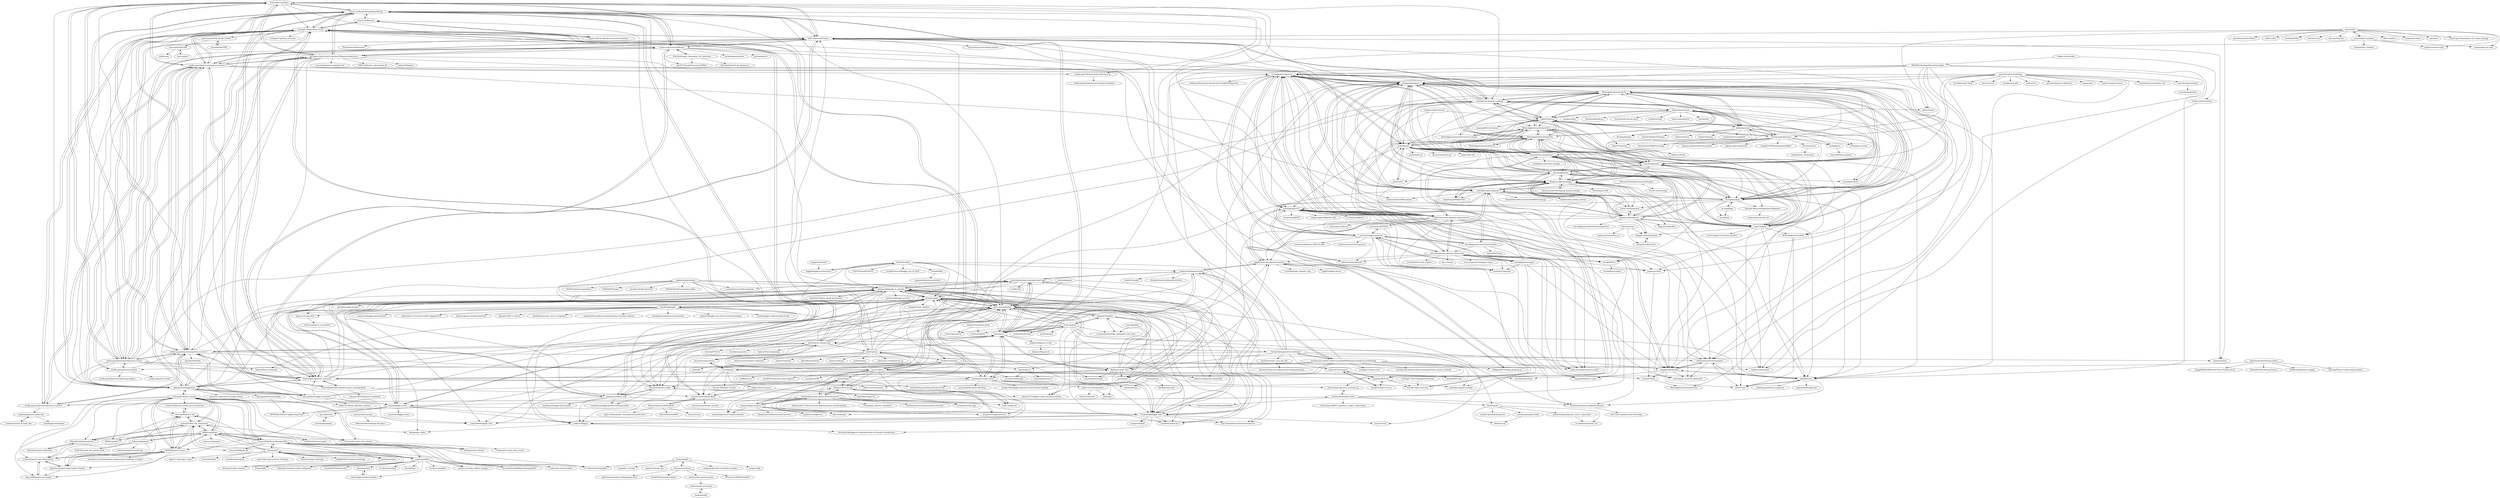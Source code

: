digraph G {
"matsuolab-edu/dl4us" -> "yoyoyo-yo/DeepLearningMugenKnock"
"matsuolab-edu/dl4us" -> "yoyoyo-yo/Gasyori100knock"
"matsuolab-edu/dl4us" -> "The-Japan-DataScientist-Society/100knocks-preprocess"
"matsuolab-edu/dl4us" -> "arXivTimes/arXivTimes"
"matsuolab-edu/dl4us" -> "oreilly-japan/deep-learning-from-scratch-2"
"matsuolab-edu/dl4us" -> "YutaroOgawa/pytorch_advanced"
"matsuolab-edu/dl4us" -> "oreilly-japan/deep-learning-from-scratch-3"
"matsuolab-edu/dl4us" -> "oreilly-japan/deep-learning-from-scratch"
"matsuolab-edu/dl4us" -> "ghmagazine/kagglebook"
"matsuolab-edu/dl4us" -> "icoxfog417/baby-steps-of-rl-ja"
"matsuolab-edu/dl4us" -> "japan-medical-ai/medical-ai-course-materials"
"matsuolab-edu/dl4us" -> "upura/python-kaggle-start-book"
"matsuolab-edu/dl4us" -> "tokyo-metropolitan-gov/covid19" ["e"=1]
"matsuolab-edu/dl4us" -> "oreilly-japan/deep-learning-with-keras-ja"
"matsuolab-edu/dl4us" -> "neologd/mecab-ipadic-neologd"
"oreilly-japan/deep-learning-from-scratch" -> "oreilly-japan/deep-learning-from-scratch-2"
"oreilly-japan/deep-learning-from-scratch" -> "oreilly-japan/deep-learning-from-scratch-3"
"oreilly-japan/deep-learning-from-scratch" -> "arXivTimes/arXivTimes"
"oreilly-japan/deep-learning-from-scratch" -> "YutaroOgawa/pytorch_advanced"
"oreilly-japan/deep-learning-from-scratch" -> "The-Japan-DataScientist-Society/100knocks-preprocess"
"oreilly-japan/deep-learning-from-scratch" -> "yoyoyo-yo/Gasyori100knock"
"oreilly-japan/deep-learning-from-scratch" -> "matsuolab-edu/dl4us"
"oreilly-japan/deep-learning-from-scratch" -> "yoyoyo-yo/DeepLearningMugenKnock"
"oreilly-japan/deep-learning-from-scratch" -> "ghmagazine/kagglebook"
"oreilly-japan/deep-learning-from-scratch" -> "tokyo-metropolitan-gov/covid19" ["e"=1]
"oreilly-japan/deep-learning-from-scratch" -> "neologd/mecab-ipadic-neologd"
"oreilly-japan/deep-learning-from-scratch" -> "icoxfog417/baby-steps-of-rl-ja"
"oreilly-japan/deep-learning-from-scratch" -> "oreilly-japan/automatestuff-ja"
"oreilly-japan/deep-learning-from-scratch" -> "oreilly-japan/deep-learning-from-scratch-4"
"oreilly-japan/deep-learning-from-scratch" -> "hatena/Hatena-Textbook" ["e"=1]
"neologd/mecab-ipadic-neologd" -> "arXivTimes/arXivTimes"
"neologd/mecab-ipadic-neologd" -> "taku910/mecab"
"neologd/mecab-ipadic-neologd" -> "WorksApplications/Sudachi"
"neologd/mecab-ipadic-neologd" -> "mocobeta/janome"
"neologd/mecab-ipadic-neologd" -> "megagonlabs/ginza"
"neologd/mecab-ipadic-neologd" -> "ikegami-yukino/neologdn"
"neologd/mecab-ipadic-neologd" -> "SamuraiT/mecab-python3"
"neologd/mecab-ipadic-neologd" -> "atilika/kuromoji"
"neologd/mecab-ipadic-neologd" -> "pfnet/chainer" ["e"=1]
"neologd/mecab-ipadic-neologd" -> "yoheikikuta/bert-japanese"
"neologd/mecab-ipadic-neologd" -> "cl-tohoku/bert-japanese"
"neologd/mecab-ipadic-neologd" -> "ku-nlp/jumanpp"
"neologd/mecab-ipadic-neologd" -> "takuyaa/kuromoji.js"
"neologd/mecab-ipadic-neologd" -> "tokyo-metropolitan-gov/covid19" ["e"=1]
"neologd/mecab-ipadic-neologd" -> "hatena/Hatena-Textbook" ["e"=1]
"bitrinjani/r2" -> "Connie-Wild/ChannelBreakoutBot"
"bitrinjani/r2" -> "bitrinjani/rinjani"
"bitrinjani/r2" -> "yagays/pybitflyer"
"bitrinjani/r2" -> "penta2019/btc_bot_framework"
"bitrinjani/r2" -> "algori11/arbitrage_crypto"
"bitrinjani/r2" -> "MtkN1/pybotters"
"bitrinjani/r2" -> "butor/blackbird" ["e"=1]
"bitrinjani/r2" -> "richmanbtc/mlbot_tutorial"
"bitrinjani/r2" -> "wardbradt/peregrine" ["e"=1]
"bitrinjani/r2" -> "manu354/cryptocurrency-arbitrage" ["e"=1]
"bitrinjani/r2" -> "bitrinjani/cryptic-analysis"
"bitrinjani/r2" -> "bitbankinc/sample-market-making-bot"
"bitrinjani/r2" -> "r17u/bitFlyerScalpingBot"
"bitrinjani/r2" -> "kelvinau/crypto-arbitrage" ["e"=1]
"bitrinjani/r2" -> "zlq4863947/triangular-arbitrage" ["e"=1]
"tsg-ut/awesome-prml-ja" -> "herumi/prml"
"sony/nnabla" -> "sony/nnabla-examples"
"sony/nnabla" -> "sony/nnabla-ext-cuda"
"sony/nnabla" -> "pfnet/chainer" ["e"=1]
"sony/nnabla" -> "arXivTimes/arXivTimes"
"sony/nnabla" -> "chainer/chainer" ["e"=1]
"sony/nnabla" -> "astorfi/TensorFlow-World" ["e"=1]
"sony/nnabla" -> "caffe2/caffe2" ["e"=1]
"sony/nnabla" -> "bioinf-jku/SNNs" ["e"=1]
"sony/nnabla" -> "uber/horovod" ["e"=1]
"sony/nnabla" -> "tiny-dnn/tiny-dnn" ["e"=1]
"sony/nnabla" -> "sony/ai-research-code" ["e"=1]
"sony/nnabla" -> "Microsoft/ELL" ["e"=1]
"sony/nnabla" -> "deepmind/sonnet" ["e"=1]
"sony/nnabla" -> "clab/dynet" ["e"=1]
"sony/nnabla" -> "pauli-space/foundations_for_deep_learning" ["e"=1]
"stockmarkteam/bert-book" -> "hppRC/bert-classification-tutorial"
"stockmarkteam/bert-book" -> "YutaroOgawa/pytorch_tutorials_jp"
"stockmarkteam/bert-book" -> "oreilly-japan/deep-learning-from-scratch-4"
"stockmarkteam/bert-book" -> "r9y9/ttslearn"
"stockmarkteam/bert-book" -> "sammy-suyama/PythonBayesianMLBook"
"stockmarkteam/bert-book" -> "cl-tohoku/bert-japanese"
"stockmarkteam/bert-book" -> "YutaroOgawa/BERT_Japanese_Google_Colaboratory"
"stockmarkteam/bert-book" -> "stockmarkteam/ner-wikipedia-dataset"
"oreilly-japan/deep-learning-from-scratch-2" -> "oreilly-japan/deep-learning-from-scratch-3"
"oreilly-japan/deep-learning-from-scratch-2" -> "oreilly-japan/deep-learning-from-scratch"
"oreilly-japan/deep-learning-from-scratch-2" -> "oreilly-japan/deep-learning-from-scratch-4"
"oreilly-japan/deep-learning-from-scratch-2" -> "YutaroOgawa/pytorch_advanced"
"oreilly-japan/deep-learning-from-scratch-2" -> "arXivTimes/arXivTimes"
"oreilly-japan/deep-learning-from-scratch-2" -> "yoyoyo-yo/DeepLearningMugenKnock"
"oreilly-japan/deep-learning-from-scratch-2" -> "icoxfog417/baby-steps-of-rl-ja"
"oreilly-japan/deep-learning-from-scratch-2" -> "ghmagazine/kagglebook"
"oreilly-japan/deep-learning-from-scratch-2" -> "oreilly-japan/deep-learning-with-keras-ja"
"oreilly-japan/deep-learning-from-scratch-2" -> "yoheikikuta/bert-japanese"
"oreilly-japan/deep-learning-from-scratch-2" -> "megagonlabs/ginza"
"oreilly-japan/deep-learning-from-scratch-2" -> "matsuolab-edu/dl4us"
"oreilly-japan/deep-learning-from-scratch-2" -> "cl-tohoku/bert-japanese"
"oreilly-japan/deep-learning-from-scratch-2" -> "oreilly-japan/automatestuff-ja"
"oreilly-japan/deep-learning-from-scratch-2" -> "The-Japan-DataScientist-Society/100knocks-preprocess"
"oreilly-japan/deep-learning-from-scratch-4" -> "oreilly-japan/deep-learning-from-scratch-3"
"oreilly-japan/deep-learning-from-scratch-4" -> "oreilly-japan/deep-learning-from-scratch-2"
"oreilly-japan/deep-learning-from-scratch-4" -> "stockmarkteam/bert-book"
"oreilly-japan/deep-learning-from-scratch-4" -> "icoxfog417/baby-steps-of-rl-ja"
"oreilly-japan/deep-learning-from-scratch-4" -> "makaishi2/pytorch_book_info"
"YutaroOgawa/pytorch_advanced" -> "yoyoyo-yo/DeepLearningMugenKnock"
"YutaroOgawa/pytorch_advanced" -> "oreilly-japan/deep-learning-from-scratch-3"
"YutaroOgawa/pytorch_advanced" -> "ghmagazine/kagglebook"
"YutaroOgawa/pytorch_advanced" -> "oreilly-japan/deep-learning-from-scratch-2"
"YutaroOgawa/pytorch_advanced" -> "icoxfog417/baby-steps-of-rl-ja"
"YutaroOgawa/pytorch_advanced" -> "phalanx-hk/kaggle_cv_pipeline"
"YutaroOgawa/pytorch_advanced" -> "YutaroOgawa/Deep-Reinforcement-Learning-Book"
"YutaroOgawa/pytorch_advanced" -> "YutaroOgawa/pytorch_tutorials_jp"
"YutaroOgawa/pytorch_advanced" -> "arXivTimes/arXivTimes"
"YutaroOgawa/pytorch_advanced" -> "Gin5050/deep-learning-with-pytorch-ja"
"YutaroOgawa/pytorch_advanced" -> "yoyoyo-yo/Gasyori100knock"
"YutaroOgawa/pytorch_advanced" -> "wantedly/machine-learning-round-table"
"YutaroOgawa/pytorch_advanced" -> "nyanp/nyaggle"
"YutaroOgawa/pytorch_advanced" -> "pfnet-research/xfeat"
"YutaroOgawa/pytorch_advanced" -> "fkubota/Carrier-Owl"
"MtkN1/pybybit" -> "i-love-profit/botter_lab"
"richmanbtc/mlbot_tutorial" -> "MtkN1/pybotters"
"richmanbtc/mlbot_tutorial" -> "richmanbtc/crypto_data_fetcher"
"richmanbtc/mlbot_tutorial" -> "UKI000/JQuants-Forum"
"richmanbtc/mlbot_tutorial" -> "penta2019/btc_bot_framework"
"richmanbtc/mlbot_tutorial" -> "i-love-profit/botter_lab"
"richmanbtc/mlbot_tutorial" -> "MtkN1/pybybit"
"richmanbtc/mlbot_tutorial" -> "Connie-Wild/ChannelBreakoutBot"
"richmanbtc/mlbot_tutorial" -> "JapanExchangeGroup/J-Quants-Tutorial"
"richmanbtc/mlbot_tutorial" -> "ko0hi/pybotters-wrapper"
"richmanbtc/mlbot_tutorial" -> "AlpacaDB/jquants-api-sample"
"richmanbtc/mlbot_tutorial" -> "ghmagazine/kagglebook"
"richmanbtc/mlbot_tutorial" -> "ko0hi/pybotters-dealer"
"richmanbtc/mlbot_tutorial" -> "bitbankinc/bitbank-api-docs"
"richmanbtc/mlbot_tutorial" -> "J-Quants/jquants-api-client-python"
"richmanbtc/mlbot_tutorial" -> "Connie-Wild/stock_market_price_prediction"
"YutaroOgawa/Deep-Reinforcement-Learning-Book" -> "icoxfog417/baby-steps-of-rl-ja"
"YutaroOgawa/Deep-Reinforcement-Learning-Book" -> "YutaroOgawa/pytorch_advanced"
"YutaroOgawa/Deep-Reinforcement-Learning-Book" -> "miyamotok0105/pytorch_handbook"
"YutaroOgawa/Deep-Reinforcement-Learning-Book" -> "sammy-suyama/BayesBook"
"rapidsai/deeplearning" -> "NVIDIA-Merlin/competitions" ["e"=1]
"rapidsai/deeplearning" -> "NVIDIA/NVTabular" ["e"=1]
"rapidsai/deeplearning" -> "wantedly/recsys2020-challenge"
"rapidsai/deeplearning" -> "layer6ai-labs/RecSys2020"
"rapidsai/deeplearning" -> "senkin13/kaggle"
"rapidsai/deeplearning" -> "phalanx-hk/kaggle_cv_pipeline"
"rapidsai/deeplearning" -> "Ynakatsuka/kaggle_utils"
"rapidsai/deeplearning" -> "nyanp/nyaggle"
"rapidsai/deeplearning" -> "logicai-io/recsys2019"
"rapidsai/deeplearning" -> "pfnet-research/xfeat"
"rapidsai/deeplearning" -> "MasashiSode/mcs_kfold"
"rapidsai/deeplearning" -> "NVIDIA-Merlin/Transformers4Rec" ["e"=1]
"arXivTimes/arXivTimes" -> "yoyoyo-yo/Gasyori100knock"
"arXivTimes/arXivTimes" -> "yoyoyo-yo/DeepLearningMugenKnock"
"arXivTimes/arXivTimes" -> "neologd/mecab-ipadic-neologd"
"arXivTimes/arXivTimes" -> "oreilly-japan/deep-learning-from-scratch"
"arXivTimes/arXivTimes" -> "The-Japan-DataScientist-Society/100knocks-preprocess"
"arXivTimes/arXivTimes" -> "oreilly-japan/deep-learning-from-scratch-2"
"arXivTimes/arXivTimes" -> "YutaroOgawa/pytorch_advanced"
"arXivTimes/arXivTimes" -> "matsuolab-edu/dl4us"
"arXivTimes/arXivTimes" -> "chainer/chainer" ["e"=1]
"arXivTimes/arXivTimes" -> "pfnet/chainer" ["e"=1]
"arXivTimes/arXivTimes" -> "tokyo-metropolitan-gov/covid19" ["e"=1]
"arXivTimes/arXivTimes" -> "yoheikikuta/bert-japanese"
"arXivTimes/arXivTimes" -> "icoxfog417/baby-steps-of-rl-ja"
"arXivTimes/arXivTimes" -> "megagonlabs/ginza"
"arXivTimes/arXivTimes" -> "mercari/ml-system-design-pattern" ["e"=1]
"ghmagazine/kagglebook" -> "YutaroOgawa/pytorch_advanced"
"ghmagazine/kagglebook" -> "upura/python-kaggle-start-book"
"ghmagazine/kagglebook" -> "phalanx-hk/kaggle_cv_pipeline"
"ghmagazine/kagglebook" -> "nyanp/nyaggle"
"ghmagazine/kagglebook" -> "richmanbtc/mlbot_tutorial"
"ghmagazine/kagglebook" -> "oreilly-japan/deep-learning-from-scratch-2"
"ghmagazine/kagglebook" -> "oreilly-japan/deep-learning-from-scratch-3"
"ghmagazine/kagglebook" -> "yoyoyo-yo/DeepLearningMugenKnock"
"ghmagazine/kagglebook" -> "pfnet-research/xfeat"
"ghmagazine/kagglebook" -> "wantedly/machine-learning-round-table"
"ghmagazine/kagglebook" -> "nejumi/kaggle_memo"
"ghmagazine/kagglebook" -> "The-Japan-DataScientist-Society/100knocks-preprocess"
"ghmagazine/kagglebook" -> "ghmagazine/awesomebook"
"ghmagazine/kagglebook" -> "upura/ml-competition-template-titanic"
"ghmagazine/kagglebook" -> "icoxfog417/baby-steps-of-rl-ja"
"oreilly-japan/deep-learning-from-scratch-3" -> "oreilly-japan/deep-learning-from-scratch-2"
"oreilly-japan/deep-learning-from-scratch-3" -> "oreilly-japan/deep-learning-from-scratch-4"
"oreilly-japan/deep-learning-from-scratch-3" -> "YutaroOgawa/pytorch_advanced"
"oreilly-japan/deep-learning-from-scratch-3" -> "oreilly-japan/deep-learning-from-scratch"
"oreilly-japan/deep-learning-from-scratch-3" -> "icoxfog417/baby-steps-of-rl-ja"
"oreilly-japan/deep-learning-from-scratch-3" -> "yoyoyo-yo/DeepLearningMugenKnock"
"oreilly-japan/deep-learning-from-scratch-3" -> "ghmagazine/kagglebook"
"oreilly-japan/deep-learning-from-scratch-3" -> "pfnet/pysen"
"oreilly-japan/deep-learning-from-scratch-3" -> "matsuolab-edu/dl4us"
"oreilly-japan/deep-learning-from-scratch-3" -> "fkubota/Carrier-Owl"
"oreilly-japan/deep-learning-from-scratch-3" -> "pfnet/pytorch-pfn-extras"
"oreilly-japan/deep-learning-from-scratch-3" -> "pfnet/intern-coding-tasks"
"oreilly-japan/deep-learning-from-scratch-3" -> "upura/python-kaggle-start-book"
"oreilly-japan/deep-learning-from-scratch-3" -> "nyanp/nyaggle"
"oreilly-japan/deep-learning-from-scratch-3" -> "hhachiya/MLBook"
"The-Japan-DataScientist-Society/100knocks-preprocess" -> "arXivTimes/arXivTimes"
"The-Japan-DataScientist-Society/100knocks-preprocess" -> "yoyoyo-yo/Gasyori100knock"
"The-Japan-DataScientist-Society/100knocks-preprocess" -> "matsuolab-edu/dl4us"
"The-Japan-DataScientist-Society/100knocks-preprocess" -> "yoyoyo-yo/DeepLearningMugenKnock"
"The-Japan-DataScientist-Society/100knocks-preprocess" -> "tokyo-metropolitan-gov/covid19" ["e"=1]
"The-Japan-DataScientist-Society/100knocks-preprocess" -> "ghmagazine/kagglebook"
"The-Japan-DataScientist-Society/100knocks-preprocess" -> "oreilly-japan/deep-learning-from-scratch"
"The-Japan-DataScientist-Society/100knocks-preprocess" -> "YutaroOgawa/pytorch_advanced"
"The-Japan-DataScientist-Society/100knocks-preprocess" -> "oreilly-japan/deep-learning-from-scratch-2"
"The-Japan-DataScientist-Society/100knocks-preprocess" -> "mercari/engineer-vocabulary-list" ["e"=1]
"The-Japan-DataScientist-Society/100knocks-preprocess" -> "oreilly-japan/deep-learning-from-scratch-3"
"The-Japan-DataScientist-Society/100knocks-preprocess" -> "E869120/kyopro_educational_90" ["e"=1]
"The-Japan-DataScientist-Society/100knocks-preprocess" -> "drken1215/book_algorithm_solution" ["e"=1]
"The-Japan-DataScientist-Society/100knocks-preprocess" -> "megagonlabs/ginza"
"The-Japan-DataScientist-Society/100knocks-preprocess" -> "kaityo256/github" ["e"=1]
"Kaggle/kaggle-environments" -> "DeNA/HandyRL"
"rakuten-nlp/rakutenma" -> "takuyaa/kuromoji.js"
"rakuten-nlp/rakutenma" -> "neubig/kytea"
"rakuten-nlp/rakutenma" -> "atilika/kuromoji"
"rakuten-nlp/rakutenma" -> "ikegami-yukino/rakutenma-python"
"rakuten-nlp/rakutenma" -> "rakuten-nlp/category2vec"
"rakuten-nlp/rakutenma" -> "twada/power-assert" ["e"=1]
"rakuten-nlp/rakutenma" -> "taku910/cabocha"
"rakuten-nlp/rakutenma" -> "taku910/mecab"
"rakuten-nlp/rakutenma" -> "SamuraiT/mecab-python3"
"rakuten-nlp/rakutenma" -> "ku-nlp/jumanpp"
"rakuten-nlp/rakutenma" -> "shogo82148/TinySegmenterMaker"
"rakuten-nlp/rakutenma" -> "hitoshin/shuca"
"rakuten-nlp/rakutenma" -> "kevincobain2000/jProcessing"
"rakuten-nlp/rakutenma" -> "WorksApplications/Sudachi"
"komi1230/Resume" -> "icoxfog417/baby-steps-of-rl-ja"
"komi1230/Resume" -> "yoyoyo-yo/DeepLearningMugenKnock"
"komi1230/Resume" -> "japan-medical-ai/medical-ai-course-materials"
"cvpaperchallenge/Ascender" -> "hppRC/bert-classification-tutorial"
"cvpaperchallenge/Ascender" -> "wantedly/machine-learning-round-table"
"cvpaperchallenge/Ascender" -> "pfnet/pysen"
"cvpaperchallenge/Ascender" -> "pfnet-research/xfeat"
"cvpaperchallenge/Ascender" -> "machine-perception-robotics-group/MPRGDeepLearningLectureNotebook"
"cvpaperchallenge/Ascender" -> "ueda0319/neddf" ["e"=1]
"cvpaperchallenge/Ascender" -> "Ynakatsuka/kaggle_utils"
"cvpaperchallenge/Ascender" -> "Wotipati/statisticalHypothesisTests"
"yoyoyo-yo/Gasyori100knock" -> "yoyoyo-yo/DeepLearningMugenKnock"
"yoyoyo-yo/Gasyori100knock" -> "arXivTimes/arXivTimes"
"yoyoyo-yo/Gasyori100knock" -> "gzr2017/ImageProcessing100Wen" ["e"=1]
"yoyoyo-yo/Gasyori100knock" -> "KuKuXia/Image_Processing_100_Questions"
"yoyoyo-yo/Gasyori100knock" -> "The-Japan-DataScientist-Society/100knocks-preprocess"
"yoyoyo-yo/Gasyori100knock" -> "matsuolab-edu/dl4us"
"yoyoyo-yo/Gasyori100knock" -> "YutaroOgawa/pytorch_advanced"
"yoyoyo-yo/Gasyori100knock" -> "oreilly-japan/deep-learning-from-scratch"
"yoyoyo-yo/Gasyori100knock" -> "tokyo-metropolitan-gov/covid19" ["e"=1]
"yoyoyo-yo/Gasyori100knock" -> "asciidwango/js-primer" ["e"=1]
"yoyoyo-yo/Gasyori100knock" -> "ghmagazine/kagglebook"
"yoyoyo-yo/Gasyori100knock" -> "neologd/mecab-ipadic-neologd"
"yoyoyo-yo/Gasyori100knock" -> "oreilly-japan/deep-learning-from-scratch-2"
"yoyoyo-yo/Gasyori100knock" -> "greymd/ojichat" ["e"=1]
"yoyoyo-yo/Gasyori100knock" -> "icoxfog417/baby-steps-of-rl-ja"
"ikegami-yukino/neologdn" -> "ikegami-yukino/jaconv"
"ikegami-yukino/neologdn" -> "ikegami-yukino/pymlask"
"ikegami-yukino/neologdn" -> "Hironsan/natural-language-preprocessings"
"ikegami-yukino/neologdn" -> "taishi-i/nagisa"
"ikegami-yukino/neologdn" -> "WorksApplications/SudachiPy"
"ikegami-yukino/neologdn" -> "megagonlabs/ginza"
"ikegami-yukino/neologdn" -> "singletongue/WikiEntVec"
"ikegami-yukino/neologdn" -> "yoheikikuta/bert-japanese"
"ikegami-yukino/neologdn" -> "Hironsan/ja.text8"
"ikegami-yukino/neologdn" -> "taishi-i/awesome-japanese-nlp-resources"
"ikegami-yukino/neologdn" -> "studio-ousia/mojimoji"
"ikegami-yukino/neologdn" -> "wwwcojp/ja_sentence_segmenter"
"ikegami-yukino/neologdn" -> "miurahr/pykakasi"
"ikegami-yukino/neologdn" -> "himkt/konoha"
"ikegami-yukino/neologdn" -> "ikegami-yukino/flati"
"ikegami-yukino/pymlask" -> "ikegami-yukino/oseti"
"ttvand/Halite" -> "panpanzhouhouston/HaliteIV"
"bitbankinc/bitbank-api-docs" -> "bitbankinc/python-bitbankcc"
"bitbankinc/bitbank-api-docs" -> "penta2019/btc_bot_framework"
"nttcslab/japanese-dialog-transformers" -> "cl-tohoku/ILYS-aoba-chatbot"
"nttcslab/japanese-dialog-transformers" -> "tanreinama/gpt2-japanese"
"nttcslab/japanese-dialog-transformers" -> "ids-cv/wrime"
"nttcslab/japanese-dialog-transformers" -> "SkelterLabsInc/JaQuAD"
"nttcslab/japanese-dialog-transformers" -> "sonoisa/t5-japanese"
"nttcslab/japanese-dialog-transformers" -> "yahoojapan/JGLUE"
"nttcslab/japanese-dialog-transformers" -> "1never/open2ch-dialogue-corpus"
"nttcslab/japanese-dialog-transformers" -> "taishi-i/awesome-japanese-nlp-resources"
"nttcslab/japanese-dialog-transformers" -> "octanove/shiba"
"nttcslab/japanese-dialog-transformers" -> "rinnakk/japanese-gpt2"
"nttcslab/japanese-dialog-transformers" -> "megagonlabs/bunkai"
"nttcslab/japanese-dialog-transformers" -> "hppRC/bert-classification-tutorial"
"nttcslab/japanese-dialog-transformers" -> "megagonlabs/jrte-corpus"
"nttcslab/japanese-dialog-transformers" -> "stockmarkteam/ner-wikipedia-dataset"
"nttcslab/japanese-dialog-transformers" -> "ku-nlp/KWDLC"
"WorksApplications/chiVe" -> "WorksApplications/SudachiTra"
"WorksApplications/chiVe" -> "taishi-i/toiro"
"aozorabunko/aozorabunko" -> "aozorahack/aozorahack"
"aozorabunko/aozorabunko" -> "aozorahack/aozorabunko_text"
"aozorabunko/aozorabunko" -> "WorksApplications/Sudachi"
"aozorabunko/aozorabunko" -> "mocobeta/janome"
"aozorabunko/aozorabunko" -> "EzoeRyou/cpp17book" ["e"=1]
"aozorabunko/aozorabunko" -> "EzoeRyou/cpp-book" ["e"=1]
"aozorabunko/aozorabunko" -> "kmuto/review" ["e"=1]
"aozorabunko/aozorabunko" -> "megagonlabs/ginza"
"aozorabunko/aozorabunko" -> "minghai/sicp-pdf" ["e"=1]
"aozorabunko/aozorabunko" -> "herumi/prml"
"aozorabunko/aozorabunko" -> "miiton/Cica" ["e"=1]
"aozorabunko/aozorabunko" -> "geolonia/japanese-addresses" ["e"=1]
"aozorabunko/aozorabunko" -> "spinute/ods" ["e"=1]
"aozorabunko/aozorabunko" -> "rakuten-nlp/rakutenma"
"aozorabunko/aozorabunko" -> "matsuu/vagrant-isucon" ["e"=1]
"tanreinama/gpt2-japanese" -> "tanreinama/GPTSAN"
"tanreinama/gpt2-japanese" -> "tanreinama/Japanese-BPEEncoder"
"tanreinama/gpt2-japanese" -> "nttcslab/japanese-dialog-transformers"
"tanreinama/gpt2-japanese" -> "rinnakk/japanese-gpt2"
"tanreinama/gpt2-japanese" -> "rinnakk/japanese-pretrained-models"
"tanreinama/gpt2-japanese" -> "tanreinama/text2text-japanese"
"tanreinama/gpt2-japanese" -> "cl-tohoku/bert-japanese"
"tanreinama/gpt2-japanese" -> "sonoisa/t5-japanese"
"tanreinama/gpt2-japanese" -> "hppRC/bert-classification-tutorial"
"tanreinama/gpt2-japanese" -> "SkelterLabsInc/JaQuAD"
"tanreinama/gpt2-japanese" -> "yoheikikuta/bert-japanese"
"tanreinama/gpt2-japanese" -> "yahoojapan/JGLUE"
"tanreinama/gpt2-japanese" -> "wwwcojp/ja_sentence_segmenter"
"tanreinama/gpt2-japanese" -> "jojonki/arXivNotes"
"masa-su/pixyz" -> "masa-su/pixyzoo"
"masa-su/pixyz" -> "iShohei220/torch-gqn"
"masa-su/pixyz" -> "DeepX-inc/machina"
"masa-su/pixyz" -> "Kosuke-Szk/ja_text_bert"
"masa-su/pixyz" -> "icoxfog417/baby-steps-of-rl-ja"
"masa-su/pixyz" -> "jojonki/arXivNotes"
"masa-su/pixyz" -> "pfnet/pytorch-pfn-extras"
"masa-su/pixyz" -> "pfnet-research/xfeat"
"masa-su/pixyz" -> "araffin/srl-zoo" ["e"=1]
"masa-su/pixyz" -> "sammy-suyama/BayesBook"
"masa-su/pixyz" -> "pfnet/intern-coding-tasks"
"masa-su/pixyz" -> "ogroth/tf-gqn"
"masa-su/pixyz" -> "pfnet/optuna"
"masa-su/pixyz" -> "shunk031/awesome-ai-best-papers"
"masa-su/pixyz" -> "yusugomori/tftf"
"unageanu/jiji2" -> "unageanu/jiji-with-tensorflow-example"
"unageanu/jiji2" -> "unageanu/jiji"
"unageanu/jiji2" -> "ryogrid/fx_systrade"
"unageanu/jiji2" -> "nukeproof/oanda_api"
"unageanu/jiji2" -> "r17u/bitFlyerScalpingBot"
"unageanu/jiji2" -> "albertosantini/argo"
"taku910/cabocha" -> "kenkov/cabocha"
"taku910/mecab" -> "SamuraiT/mecab-python3"
"taku910/mecab" -> "atilika/kuromoji"
"taku910/mecab" -> "ku-nlp/jumanpp"
"taku910/mecab" -> "WorksApplications/SudachiPy"
"taku910/mecab" -> "neologd/mecab-ipadic-neologd"
"taku910/mecab" -> "WorksApplications/Sudachi"
"taku910/mecab" -> "taku910/cabocha"
"taku910/mecab" -> "polm/fugashi"
"taku910/mecab" -> "mocobeta/janome"
"taku910/mecab" -> "megagonlabs/ginza"
"taku910/mecab" -> "ikegami-yukino/neologdn"
"taku910/mecab" -> "takuyaa/kuromoji.js"
"taku910/mecab" -> "WorksApplications/SudachiDict"
"taku910/mecab" -> "panyang/MeCab-Chinese"
"taku910/mecab" -> "rakuten-nlp/rakutenma"
"WorksApplications/Sudachi" -> "WorksApplications/SudachiPy"
"WorksApplications/Sudachi" -> "WorksApplications/SudachiDict"
"WorksApplications/Sudachi" -> "WorksApplications/elasticsearch-sudachi"
"WorksApplications/Sudachi" -> "megagonlabs/ginza"
"WorksApplications/Sudachi" -> "atilika/kuromoji"
"WorksApplications/Sudachi" -> "taku910/mecab"
"WorksApplications/Sudachi" -> "neologd/mecab-ipadic-neologd"
"WorksApplications/Sudachi" -> "ikegami-yukino/neologdn"
"WorksApplications/Sudachi" -> "polm/fugashi"
"WorksApplications/Sudachi" -> "ku-nlp/jumanpp"
"WorksApplications/Sudachi" -> "taishi-i/nagisa"
"WorksApplications/Sudachi" -> "mocobeta/janome"
"WorksApplications/Sudachi" -> "taishi-i/awesome-japanese-nlp-resources"
"WorksApplications/Sudachi" -> "WorksApplications/chiVe"
"WorksApplications/Sudachi" -> "cl-tohoku/bert-japanese"
"MtkN1/pybotters" -> "richmanbtc/mlbot_tutorial"
"MtkN1/pybotters" -> "penta2019/btc_bot_framework"
"MtkN1/pybotters" -> "UKI000/JQuants-Forum"
"MtkN1/pybotters" -> "MtkN1/pybybit"
"MtkN1/pybotters" -> "i-love-profit/botter_lab"
"MtkN1/pybotters" -> "richmanbtc/crypto_data_fetcher"
"MtkN1/pybotters" -> "ko0hi/pybotters-wrapper"
"MtkN1/pybotters" -> "Connie-Wild/ChannelBreakoutBot"
"MtkN1/pybotters" -> "ko0hi/pybotters-dealer"
"MtkN1/pybotters" -> "J-Quants/jquants-api-client-python"
"MtkN1/pybotters" -> "ondra-novak/mmbot"
"MtkN1/pybotters" -> "bitbankinc/bitbank-api-docs"
"MtkN1/pybotters" -> "yagays/pybitflyer"
"MtkN1/pybotters" -> "kabucom/kabusapi"
"pfnet/intern-coding-tasks" -> "yoyoyo-yo/DeepLearningMugenKnock"
"pfnet/intern-coding-tasks" -> "pfnet/pysen"
"pfnet/intern-coding-tasks" -> "SeitaroShinagawa/FavoritePapers"
"pfnet/intern-coding-tasks" -> "leetenki/YOLOv2" ["e"=1]
"pfnet/intern-coding-tasks" -> "tsg-ut/awesome-prml-ja"
"pfnet/intern-coding-tasks" -> "komi1230/Resume"
"pfnet/intern-coding-tasks" -> "phalanx-hk/kaggle_cv_pipeline"
"pfnet/intern-coding-tasks" -> "oreilly-japan/deep-learning-from-scratch-3"
"pfnet/intern-coding-tasks" -> "pfnet/optuna"
"pfnet/intern-coding-tasks" -> "EzoeRyou/cpp-intro" ["e"=1]
"pfnet/intern-coding-tasks" -> "masa-su/pixyz"
"pfnet/intern-coding-tasks" -> "kaityo256/sevendayshpc" ["e"=1]
"pfnet/intern-coding-tasks" -> "arXivTimes/arXivTimes"
"pfnet/intern-coding-tasks" -> "JapanExchangeGroup/J-Quants-Tutorial"
"pfnet/intern-coding-tasks" -> "wantedly/machine-learning-round-table"
"Hironsan/HotPepperGourmetDialogue" -> "recruit-tech/summpy"
"Hironsan/HotPepperGourmetDialogue" -> "yoheikikuta/bert-japanese"
"sony/nnabla-examples" -> "sony/nnabla-ext-cuda"
"sony/nnabla-examples" -> "sony/nnabla"
"sony/nnabla-examples" -> "sony/nnabla-rl"
"sony/nnabla-examples" -> "sony/ai-research-code" ["e"=1]
"sony/nnabla-examples" -> "sony/nnabla-c-runtime"
"yagays/pybitflyer" -> "Connie-Wild/ChannelBreakoutBot"
"yagays/pybitflyer" -> "techbureau/zaifapi"
"yagays/pybitflyer" -> "kmn/bitflyer"
"yagays/pybitflyer" -> "kmn/coincheck"
"yagays/pybitflyer" -> "coincheckjp/coincheck-python"
"yagays/pybitflyer" -> "techbureau/zaifbot"
"yagays/pybitflyer" -> "toyolab/MT5IndicatorsPy"
"yagays/pybitflyer" -> "bitrinjani/r2"
"yagays/pybitflyer" -> "nickworks-net/nick-sfdbot"
"yagays/pybitflyer" -> "mottio-cancer/py_bitflyer_jsonrpc"
"yagays/pybitflyer" -> "AvocadoWasabi/BitflyerArbitragerBOT"
"yagays/pybitflyer" -> "bitbankinc/sample-market-making-bot"
"yagays/pybitflyer" -> "r17u/bitFlyerScalpingBot"
"taishi-i/nagisa" -> "ikegami-yukino/neologdn"
"taishi-i/nagisa" -> "WorksApplications/SudachiPy"
"taishi-i/nagisa" -> "himkt/konoha"
"taishi-i/nagisa" -> "megagonlabs/ginza"
"taishi-i/nagisa" -> "polm/fugashi"
"taishi-i/nagisa" -> "SamuraiT/mecab-python3"
"taishi-i/nagisa" -> "ikegami-yukino/jaconv"
"taishi-i/nagisa" -> "WorksApplications/SudachiDict"
"taishi-i/nagisa" -> "mocobeta/janome"
"taishi-i/nagisa" -> "taishi-i/nagisa-tutorial-pycon2019"
"taishi-i/nagisa" -> "ikegami-yukino/pymlask"
"taishi-i/nagisa" -> "miurahr/pykakasi"
"taishi-i/nagisa" -> "taishi-i/toiro"
"taishi-i/nagisa" -> "WorksApplications/chiVe"
"taishi-i/nagisa" -> "WorksApplications/Sudachi"
"ogroth/tf-gqn" -> "wohlert/generative-query-network-pytorch"
"ogroth/tf-gqn" -> "deepmind/gqn-datasets"
"ogroth/tf-gqn" -> "musyoku/chainer-gqn"
"ogroth/tf-gqn" -> "iShohei220/torch-gqn"
"ogroth/tf-gqn" -> "musyoku/generative-query-network"
"ogroth/tf-gqn" -> "jenspetersen/gqn-pytorch"
"analokmaus/kuma_utils" -> "MasashiSode/mcs_kfold"
"analokmaus/kuma_utils" -> "nyanp/nyaggle"
"analokmaus/kuma_utils" -> "phalanx-hk/kaggle_cv_pipeline"
"analokmaus/kuma_utils" -> "Ynakatsuka/kaggle_utils"
"analokmaus/kuma_utils" -> "analokmaus/kaggle-panda-challenge-public"
"analokmaus/kuma_utils" -> "senkin13/kaggle"
"analokmaus/kuma_utils" -> "analokmaus/kaggle-g2net-public"
"analokmaus/kuma_utils" -> "sakami0000/kaggle_riiid"
"Lalcs/jpholiday" -> "Ynakatsuka/kaggle_utils"
"Lalcs/jpholiday" -> "vaaaaanquish/nishika_akutagawa_2nd_prize"
"oreilly-japan/automatestuff-ja" -> "oreilly-japan/deep-learning-from-scratch-2"
"oreilly-japan/automatestuff-ja" -> "oreilly-japan/black-hat-python-jp-support"
"oreilly-japan/automatestuff-ja" -> "oreilly-japan/deep-learning-from-scratch-3"
"oreilly-japan/automatestuff-ja" -> "oreilly-japan/ml-at-work"
"oreilly-japan/automatestuff-ja" -> "oreilly-japan/deep-learning-from-scratch"
"pfnet-research/xfeat" -> "nyanp/nyaggle"
"pfnet-research/xfeat" -> "phalanx-hk/kaggle_cv_pipeline"
"pfnet-research/xfeat" -> "wantedly/machine-learning-round-table"
"pfnet-research/xfeat" -> "shimacos37/kaggle-trends-3rd-place-solution"
"pfnet-research/xfeat" -> "pfnet/pysen"
"pfnet-research/xfeat" -> "takapy0210/nlplot"
"pfnet-research/xfeat" -> "Ynakatsuka/kaggle_utils"
"pfnet-research/xfeat" -> "analokmaus/kuma_utils"
"pfnet-research/xfeat" -> "nyk510/gradient-boosted-decision-tree"
"pfnet-research/xfeat" -> "senkin13/kaggle"
"pfnet-research/xfeat" -> "nejumi/kaggle_memo"
"pfnet-research/xfeat" -> "upura/ayniy"
"pfnet-research/xfeat" -> "pfnet/pytorch-pfn-extras"
"pfnet-research/xfeat" -> "sakami0000/kaggle_riiid"
"pfnet-research/xfeat" -> "MasashiSode/mcs_kfold"
"atilika/kuromoji" -> "takuyaa/kuromoji.js"
"atilika/kuromoji" -> "taku910/mecab"
"atilika/kuromoji" -> "WorksApplications/Sudachi"
"atilika/kuromoji" -> "rakuten-nlp/rakutenma"
"atilika/kuromoji" -> "neologd/mecab-ipadic-neologd"
"atilika/kuromoji" -> "kevincobain2000/jProcessing"
"atilika/kuromoji" -> "hexenq/kuroshiro" ["e"=1]
"atilika/kuromoji" -> "ikawaha/kagome" ["e"=1]
"atilika/kuromoji" -> "megagonlabs/ginza"
"atilika/kuromoji" -> "scriptin/jmdict-simplified" ["e"=1]
"atilika/kuromoji" -> "Doublevil/JmdictFurigana" ["e"=1]
"atilika/kuromoji" -> "neubig/kytea"
"atilika/kuromoji" -> "tshatrov/ichiran" ["e"=1]
"atilika/kuromoji" -> "mocobeta/janome"
"atilika/kuromoji" -> "KanjiVG/kanjivg" ["e"=1]
"ikegami-yukino/jaconv" -> "ikegami-yukino/neologdn"
"ikegami-yukino/jaconv" -> "studio-ousia/mojimoji"
"ikegami-yukino/jaconv" -> "miurahr/pykakasi"
"ikegami-yukino/jaconv" -> "WorksApplications/SudachiPy"
"ikegami-yukino/jaconv" -> "ikegami-yukino/pymlask"
"ikegami-yukino/jaconv" -> "WorksApplications/SudachiDict"
"ikegami-yukino/jaconv" -> "taishi-i/nagisa"
"ikegami-yukino/jaconv" -> "SamuraiT/mecab-python3"
"ikegami-yukino/jaconv" -> "ikegami-yukino/flati"
"ikegami-yukino/jaconv" -> "polm/fugashi"
"ikegami-yukino/jaconv" -> "megagonlabs/ginza"
"ikegami-yukino/jaconv" -> "uehara1414/japanize-matplotlib"
"ikegami-yukino/jaconv" -> "tmu-nlp/JapaneseWordSimilarityDataset"
"ikegami-yukino/jaconv" -> "himkt/konoha"
"ikegami-yukino/jaconv" -> "mocobeta/janome"
"SkelterLabsInc/JaQuAD" -> "yahoojapan/JGLUE"
"sony/nnabla-rl" -> "syuntoku14/debugRL"
"sony/nnabla-rl" -> "sony/nnabla-browser"
"richmanbtc/crypto_data_fetcher" -> "richmanbtc/mlbot_tutorial"
"richmanbtc/crypto_data_fetcher" -> "richmanbtc/crypto_data_server"
"icoxfog417/fastTextJapaneseTutorial" -> "Kosuke-Szk/ja_text_bert"
"machine-perception-robotics-group/MPRGDeepLearningLectureNotebook" -> "cvpaperchallenge/Ascender"
"machine-perception-robotics-group/MPRGDeepLearningLectureNotebook" -> "icoxfog417/mlnote-note" ["e"=1]
"machine-perception-robotics-group/MPRGDeepLearningLectureNotebook" -> "pfnet/pytorch-pfn-extras"
"machine-perception-robotics-group/MPRGDeepLearningLectureNotebook" -> "YutaroOgawa/pytorch_advanced"
"machine-perception-robotics-group/MPRGDeepLearningLectureNotebook" -> "fkubota/Carrier-Owl"
"machine-perception-robotics-group/MPRGDeepLearningLectureNotebook" -> "YutaroOgawa/pytorch_tutorials_jp"
"machine-perception-robotics-group/MPRGDeepLearningLectureNotebook" -> "machine-perception-robotics-group/attention_branch_network" ["e"=1]
"machine-perception-robotics-group/MPRGDeepLearningLectureNotebook" -> "SeitaroShinagawa/FavoritePapers"
"machine-perception-robotics-group/MPRGDeepLearningLectureNotebook" -> "yoheikikuta/paper-reading"
"machine-perception-robotics-group/MPRGDeepLearningLectureNotebook" -> "yoyoyo-yo/DeepLearningMugenKnock"
"machine-perception-robotics-group/MPRGDeepLearningLectureNotebook" -> "Gin5050/deep-learning-with-pytorch-ja"
"machine-perception-robotics-group/MPRGDeepLearningLectureNotebook" -> "Valkyrja3607/tuning_playbook_ja"
"masahitotogami/python_source_separation" -> "ry-takashima/python_asr"
"mocobeta/janome" -> "WorksApplications/SudachiPy"
"mocobeta/janome" -> "megagonlabs/ginza"
"mocobeta/janome" -> "taishi-i/nagisa"
"mocobeta/janome" -> "neologd/mecab-ipadic-neologd"
"mocobeta/janome" -> "SamuraiT/mecab-python3"
"mocobeta/janome" -> "ikegami-yukino/neologdn"
"mocobeta/janome" -> "taku910/mecab"
"mocobeta/janome" -> "WorksApplications/Sudachi"
"mocobeta/janome" -> "ku-nlp/jumanpp"
"mocobeta/janome" -> "ikegami-yukino/jaconv"
"mocobeta/janome" -> "polm/fugashi"
"mocobeta/janome" -> "miurahr/pykakasi"
"mocobeta/janome" -> "yoheikikuta/bert-japanese"
"mocobeta/janome" -> "Kensuke-Mitsuzawa/JapaneseTokenizers"
"mocobeta/janome" -> "WorksApplications/SudachiDict"
"kabucom/kabusapi" -> "shirasublue/python-kabusapi"
"kabucom/kabusapi" -> "J-Quants/jquants-api-client-python"
"kabucom/kabusapi" -> "BOSUKE/stock_and_python_book"
"kabucom/kabusapi" -> "MtkN1/pybotters"
"kabucom/kabusapi" -> "i-love-profit/botter_lab"
"kabucom/kabusapi" -> "JapanExchangeGroup/J-Quants-Tutorial"
"megagonlabs/ginza" -> "WorksApplications/SudachiPy"
"megagonlabs/ginza" -> "yoheikikuta/bert-japanese"
"megagonlabs/ginza" -> "WorksApplications/Sudachi"
"megagonlabs/ginza" -> "cl-tohoku/bert-japanese"
"megagonlabs/ginza" -> "polm/fugashi"
"megagonlabs/ginza" -> "ikegami-yukino/neologdn"
"megagonlabs/ginza" -> "taishi-i/nagisa"
"megagonlabs/ginza" -> "SamuraiT/mecab-python3"
"megagonlabs/ginza" -> "taishi-i/awesome-japanese-nlp-resources"
"megagonlabs/ginza" -> "mocobeta/janome"
"megagonlabs/ginza" -> "ku-nlp/jumanpp"
"megagonlabs/ginza" -> "himkt/konoha"
"megagonlabs/ginza" -> "yahoojapan/JGLUE"
"megagonlabs/ginza" -> "WorksApplications/SudachiDict"
"megagonlabs/ginza" -> "megagonlabs/bunkai"
"miurahr/pykakasi" -> "ikegami-yukino/jaconv"
"miurahr/pykakasi" -> "polm/fugashi"
"miurahr/pykakasi" -> "SamuraiT/mecab-python3"
"miurahr/pykakasi" -> "ikegami-yukino/neologdn"
"miurahr/pykakasi" -> "WorksApplications/SudachiPy"
"miurahr/pykakasi" -> "polm/cutlet"
"miurahr/pykakasi" -> "taishi-i/nagisa"
"miurahr/pykakasi" -> "WorksApplications/SudachiDict"
"miurahr/pykakasi" -> "mocobeta/janome"
"miurahr/pykakasi" -> "studio-ousia/mojimoji"
"miurahr/pykakasi" -> "himkt/konoha"
"miurahr/pykakasi" -> "megagonlabs/ginza"
"miurahr/pykakasi" -> "chakki-works/chariot"
"miurahr/pykakasi" -> "singletongue/WikiEntVec"
"miurahr/pykakasi" -> "hexenq/kuroshiro" ["e"=1]
"octanove/shiba" -> "WorksApplications/SudachiTra"
"coincheckjp/coincheck-python" -> "kmn/coincheck"
"bicycle1885/Julia-Tutorial" -> "sammy-suyama/BayesBook"
"japan-medical-ai/medical-ai-course-materials" -> "HumanomeLab/mlcourse"
"japan-medical-ai/medical-ai-course-materials" -> "komi1230/Resume"
"KuKuXia/Image_Processing_100_Questions" -> "yoyoyo-yo/Gasyori100knock"
"KuKuXia/Image_Processing_100_Questions" -> "gzr2017/ImageProcessing100Wen" ["e"=1]
"KuKuXia/Image_Processing_100_Questions" -> "KuKuXia/OpenCV_for_Beginners"
"pfnet/pytorch-pfn-extras" -> "phalanx-hk/kaggle_cv_pipeline"
"pfnet/pytorch-pfn-extras" -> "pfnet-research/xfeat"
"pfnet/pytorch-pfn-extras" -> "pfnet-research/git-ghost"
"pfnet/pytorch-pfn-extras" -> "MasashiSode/mcs_kfold"
"pfnet/pytorch-pfn-extras" -> "koukyo1994/kaggle-birdcall-resnet-baseline-training"
"pfnet/pytorch-pfn-extras" -> "nyanp/nyaggle"
"pfnet/pytorch-pfn-extras" -> "shimacos37/kaggle-trends-3rd-place-solution"
"pfnet/pytorch-pfn-extras" -> "pfnet/pfio"
"pfnet/pytorch-pfn-extras" -> "pfnet-research/menoh" ["e"=1]
"pfnet/pytorch-pfn-extras" -> "c-bata/minituna"
"pfnet/pytorch-pfn-extras" -> "pfnet/pysen"
"pfnet/pytorch-pfn-extras" -> "yasunorikudo/chainer-ResDrop" ["e"=1]
"chakki-works/chakin" -> "chakki-works/chazutsu"
"chakki-works/chakin" -> "PKSHATechnology-Research/camphr"
"madscheme/introducing-python" -> "oreilly-japan/automatestuff-ja"
"madscheme/introducing-python" -> "doggy8088/A-Whirlwind-Tour-of-Python-zh-tw" ["e"=1]
"madscheme/introducing-python" -> "HuskyHsu/Introducing-Python"
"madscheme/introducing-python" -> "REMitchell/python-scraping" ["e"=1]
"madscheme/introducing-python" -> "yenlung/Python-3-Data-Analysis-Basics" ["e"=1]
"fkubota/Carrier-Owl" -> "nyanp/nyaggle"
"fkubota/Carrier-Owl" -> "phalanx-hk/kaggle_cv_pipeline"
"fkubota/Carrier-Owl" -> "Ynakatsuka/kaggle_utils"
"fkubota/Carrier-Owl" -> "upura/ayniy"
"fkubota/Carrier-Owl" -> "uehara1414/japanize-matplotlib"
"fkubota/Carrier-Owl" -> "pfnet-research/xfeat"
"fkubota/Carrier-Owl" -> "YutaroOgawa/pytorch_advanced"
"fkubota/Carrier-Owl" -> "pfnet/pysen"
"fkubota/Carrier-Owl" -> "wantedly/machine-learning-round-table"
"fkubota/Carrier-Owl" -> "hppRC/bert-classification-tutorial"
"fkubota/Carrier-Owl" -> "vaaaaanquish/cloudia"
"fkubota/Carrier-Owl" -> "takapy0210/nlplot"
"bestfitting/kaggle" -> "nyanp/nyaggle"
"bestfitting/kaggle" -> "bestfitting/instance_level_recognition" ["e"=1]
"bestfitting/kaggle" -> "yelanlan/Pneumothorax-Segmentation-2nd-place-solution" ["e"=1]
"bestfitting/kaggle" -> "Ynakatsuka/kaggle_utils"
"bestfitting/kaggle" -> "phalanx-hk/kaggle_cv_pipeline"
"bestfitting/kaggle" -> "sneddy/pneumothorax-segmentation" ["e"=1]
"bestfitting/kaggle" -> "appian42/kaggle-rsna-intracranial-hemorrhage" ["e"=1]
"bestfitting/kaggle" -> "pudae/kaggle-understanding-clouds" ["e"=1]
"bestfitting/kaggle" -> "analokmaus/kuma_utils"
"bestfitting/kaggle" -> "logicai-io/recsys2019"
"bestfitting/kaggle" -> "amirassov/kaggle-pneumothorax" ["e"=1]
"bestfitting/kaggle" -> "qrfaction/1st-Freesound-Audio-Tagging-2019"
"bestfitting/kaggle" -> "katsura-jp/tour-of-albumentations"
"bestfitting/kaggle" -> "jfpuget/LibFM_in_Keras" ["e"=1]
"bestfitting/kaggle" -> "MasashiSode/mcs_kfold"
"icoxfog417/baby-steps-of-rl-ja" -> "YutaroOgawa/Deep-Reinforcement-Learning-Book"
"icoxfog417/baby-steps-of-rl-ja" -> "sammy-suyama/BayesBook"
"icoxfog417/baby-steps-of-rl-ja" -> "icoxfog417/python_exercises"
"icoxfog417/baby-steps-of-rl-ja" -> "oreilly-japan/deep-learning-from-scratch-3"
"icoxfog417/baby-steps-of-rl-ja" -> "komi1230/Resume"
"icoxfog417/baby-steps-of-rl-ja" -> "YutaroOgawa/pytorch_advanced"
"icoxfog417/baby-steps-of-rl-ja" -> "yoyoyo-yo/DeepLearningMugenKnock"
"icoxfog417/baby-steps-of-rl-ja" -> "oreilly-japan/deep-learning-from-scratch-2"
"icoxfog417/baby-steps-of-rl-ja" -> "oreilly-japan/deep-learning-from-scratch-4"
"icoxfog417/baby-steps-of-rl-ja" -> "masa-su/pixyz"
"icoxfog417/baby-steps-of-rl-ja" -> "DeepX-inc/machina"
"icoxfog417/baby-steps-of-rl-ja" -> "ryuichiueda/LNPR_BOOK_CODES"
"icoxfog417/baby-steps-of-rl-ja" -> "pfnet/optuna"
"icoxfog417/baby-steps-of-rl-ja" -> "japan-medical-ai/medical-ai-course-materials"
"icoxfog417/baby-steps-of-rl-ja" -> "arXivTimes/arXivTimes"
"ryuichiueda/LNPR_BOOK_CODES" -> "ryuichiueda/LNPR"
"ryuichiueda/LNPR_BOOK_CODES" -> "furo-org/LittleSLAM"
"upura/python-kaggle-start-book" -> "ghmagazine/kagglebook"
"upura/python-kaggle-start-book" -> "nejumi/kaggle_memo"
"upura/python-kaggle-start-book" -> "oreilly-japan/deep-learning-from-scratch-3"
"upura/python-kaggle-start-book" -> "YutaroOgawa/pytorch_advanced"
"upura/python-kaggle-start-book" -> "fkubota/Carrier-Owl"
"upura/python-kaggle-start-book" -> "drken1215/book_algorithm_solution" ["e"=1]
"upura/python-kaggle-start-book" -> "pfnet-research/xfeat"
"yoyoyo-yo/DeepLearningMugenKnock" -> "yoyoyo-yo/Gasyori100knock"
"yoyoyo-yo/DeepLearningMugenKnock" -> "YutaroOgawa/pytorch_advanced"
"yoyoyo-yo/DeepLearningMugenKnock" -> "matsuolab-edu/dl4us"
"yoyoyo-yo/DeepLearningMugenKnock" -> "arXivTimes/arXivTimes"
"yoyoyo-yo/DeepLearningMugenKnock" -> "oreilly-japan/deep-learning-from-scratch-3"
"yoyoyo-yo/DeepLearningMugenKnock" -> "pfnet/intern-coding-tasks"
"yoyoyo-yo/DeepLearningMugenKnock" -> "komi1230/Resume"
"yoyoyo-yo/DeepLearningMugenKnock" -> "icoxfog417/baby-steps-of-rl-ja"
"yoyoyo-yo/DeepLearningMugenKnock" -> "oreilly-japan/deep-learning-from-scratch-2"
"yoyoyo-yo/DeepLearningMugenKnock" -> "The-Japan-DataScientist-Society/100knocks-preprocess"
"yoyoyo-yo/DeepLearningMugenKnock" -> "megagonlabs/ginza"
"yoyoyo-yo/DeepLearningMugenKnock" -> "phalanx-hk/kaggle_cv_pipeline"
"yoyoyo-yo/DeepLearningMugenKnock" -> "ghmagazine/kagglebook"
"yoyoyo-yo/DeepLearningMugenKnock" -> "pfnet-research/xfeat"
"yoyoyo-yo/DeepLearningMugenKnock" -> "pfnet/pysen"
"pfnet/pysen" -> "pfnet-research/xfeat"
"pfnet/pysen" -> "wantedly/machine-learning-round-table"
"pfnet/pysen" -> "m3dev/gokart"
"pfnet/pysen" -> "pfnet/pytorch-pfn-extras"
"pfnet/pysen" -> "cvpaperchallenge/Ascender"
"pfnet/pysen" -> "pfnet/intern-coding-tasks"
"pfnet/pysen" -> "nyanp/nyaggle"
"pfnet/pysen" -> "phalanx-hk/kaggle_cv_pipeline"
"pfnet/pysen" -> "stockmarkteam/ner-wikipedia-dataset"
"pfnet/pysen" -> "yoyoyo-yo/DeepLearningMugenKnock"
"pfnet/pysen" -> "fkubota/Carrier-Owl"
"pfnet/pysen" -> "cl-tohoku/bert-japanese"
"pfnet/pysen" -> "hppRC/bert-classification-tutorial"
"pfnet/pysen" -> "megagonlabs/ginza"
"pfnet/pysen" -> "bonprosoft/pysen-vscode"
"shunk031/paper-survey" -> "ymym3412/acl-papers"
"shunk031/paper-survey" -> "jojonki/arXivNotes"
"ikegami-yukino/mecab" -> "ikegami-yukino/neologdn"
"ikegami-yukino/mecab" -> "SamuraiT/mecab-python3"
"ikegami-yukino/mecab" -> "taku910/mecab"
"polm/fugashi" -> "SamuraiT/mecab-python3"
"polm/fugashi" -> "WorksApplications/SudachiPy"
"polm/fugashi" -> "polm/cutlet"
"polm/fugashi" -> "megagonlabs/ginza"
"polm/fugashi" -> "yahoojapan/JGLUE"
"polm/fugashi" -> "polm/unidic-py"
"polm/fugashi" -> "cl-tohoku/bert-japanese"
"polm/fugashi" -> "taishi-i/nagisa"
"polm/fugashi" -> "WorksApplications/SudachiDict"
"polm/fugashi" -> "himkt/konoha"
"polm/fugashi" -> "ku-nlp/jumanpp"
"polm/fugashi" -> "miurahr/pykakasi"
"polm/fugashi" -> "buruzaemon/natto-py"
"polm/fugashi" -> "studio-ousia/mojimoji"
"polm/fugashi" -> "polm/unidic-lite"
"cl-tohoku/bert-japanese" -> "yoheikikuta/bert-japanese"
"cl-tohoku/bert-japanese" -> "megagonlabs/ginza"
"cl-tohoku/bert-japanese" -> "yahoojapan/JGLUE"
"cl-tohoku/bert-japanese" -> "polm/fugashi"
"cl-tohoku/bert-japanese" -> "tanreinama/gpt2-japanese"
"cl-tohoku/bert-japanese" -> "himkt/awesome-bert-japanese"
"cl-tohoku/bert-japanese" -> "chakki-works/chABSA-dataset"
"cl-tohoku/bert-japanese" -> "SamuraiT/mecab-python3"
"cl-tohoku/bert-japanese" -> "WorksApplications/SudachiPy"
"cl-tohoku/bert-japanese" -> "ku-nlp/jumanpp"
"cl-tohoku/bert-japanese" -> "sonoisa/t5-japanese"
"cl-tohoku/bert-japanese" -> "hppRC/bert-classification-tutorial"
"cl-tohoku/bert-japanese" -> "taishi-i/awesome-japanese-nlp-resources"
"cl-tohoku/bert-japanese" -> "rinnakk/japanese-pretrained-models"
"cl-tohoku/bert-japanese" -> "nekoumei/DocumentClassificationUsingBERT-Japanese"
"yoheikikuta/bert-japanese" -> "cl-tohoku/bert-japanese"
"yoheikikuta/bert-japanese" -> "megagonlabs/ginza"
"yoheikikuta/bert-japanese" -> "Kosuke-Szk/ja_text_bert"
"yoheikikuta/bert-japanese" -> "ikegami-yukino/neologdn"
"yoheikikuta/bert-japanese" -> "himkt/awesome-bert-japanese"
"yoheikikuta/bert-japanese" -> "chakki-works/chariot"
"yoheikikuta/bert-japanese" -> "halhorn/deep_dialog_tutorial"
"yoheikikuta/bert-japanese" -> "jojonki/arXivNotes"
"yoheikikuta/bert-japanese" -> "tanreinama/gpt2-japanese"
"yoheikikuta/bert-japanese" -> "ku-nlp/jumanpp"
"yoheikikuta/bert-japanese" -> "yoheikikuta/paper-reading"
"yoheikikuta/bert-japanese" -> "singletongue/WikiEntVec"
"yoheikikuta/bert-japanese" -> "chakki-works/chABSA-dataset"
"yoheikikuta/bert-japanese" -> "taishi-i/nagisa"
"yoheikikuta/bert-japanese" -> "BandaiNamcoResearchInc/DistilBERT-base-jp"
"hppRC/bert-classification-tutorial" -> "hppRC/simple-simcse"
"hppRC/bert-classification-tutorial" -> "yagays/ja-timex"
"hppRC/bert-classification-tutorial" -> "Valkyrja3607/tuning_playbook_ja"
"hppRC/bert-classification-tutorial" -> "yahoojapan/JGLUE"
"hppRC/bert-classification-tutorial" -> "cl-tohoku/keigo_transfer_task"
"hppRC/bert-classification-tutorial" -> "cvpaperchallenge/Ascender"
"WorksApplications/elasticsearch-sudachi" -> "WorksApplications/Sudachi"
"WorksApplications/elasticsearch-sudachi" -> "WorksApplications/SudachiDict"
"Connie-Wild/stock_market_price_prediction" -> "i-love-profit/botter_lab"
"takuyaa/kuromoji.js" -> "atilika/kuromoji"
"takuyaa/kuromoji.js" -> "rakuten-nlp/rakutenma"
"takuyaa/kuromoji.js" -> "hexenq/kuroshiro" ["e"=1]
"takuyaa/kuromoji.js" -> "azu/kuromojin"
"takuyaa/kuromoji.js" -> "WaniKani/WanaKana" ["e"=1]
"takuyaa/kuromoji.js" -> "taku910/mecab"
"takuyaa/kuromoji.js" -> "twada/power-assert" ["e"=1]
"takuyaa/kuromoji.js" -> "WorksApplications/Sudachi"
"takuyaa/kuromoji.js" -> "hecomi/node-mecab-async"
"takuyaa/kuromoji.js" -> "ikawaha/kagome" ["e"=1]
"takuyaa/kuromoji.js" -> "neologd/mecab-ipadic-neologd"
"takuyaa/kuromoji.js" -> "mocobeta/janome"
"takuyaa/kuromoji.js" -> "textlint/textlint" ["e"=1]
"takuyaa/kuromoji.js" -> "hokaccha/nodebrew" ["e"=1]
"takuyaa/kuromoji.js" -> "mizchi/arda" ["e"=1]
"sammy-suyama/BayesBook" -> "MatsuuraKentaro/RStanBook"
"sammy-suyama/BayesBook" -> "icoxfog417/baby-steps-of-rl-ja"
"sammy-suyama/BayesBook" -> "ryuichiueda/probrobo_practice"
"sammy-suyama/BayesBook" -> "sammy-suyama/PythonBayesianMLBook"
"ymym3412/acl-papers" -> "jojonki/arXivNotes"
"ymym3412/acl-papers" -> "shunk031/paper-survey"
"SamuraiT/mecab-python3" -> "polm/fugashi"
"SamuraiT/mecab-python3" -> "taku910/mecab"
"SamuraiT/mecab-python3" -> "WorksApplications/SudachiPy"
"SamuraiT/mecab-python3" -> "megagonlabs/ginza"
"SamuraiT/mecab-python3" -> "cl-tohoku/bert-japanese"
"SamuraiT/mecab-python3" -> "taishi-i/nagisa"
"SamuraiT/mecab-python3" -> "miurahr/pykakasi"
"SamuraiT/mecab-python3" -> "neologd/mecab-unidic-neologd"
"SamuraiT/mecab-python3" -> "WorksApplications/SudachiDict"
"SamuraiT/mecab-python3" -> "ku-nlp/jumanpp"
"SamuraiT/mecab-python3" -> "himkt/konoha"
"SamuraiT/mecab-python3" -> "mocobeta/janome"
"SamuraiT/mecab-python3" -> "ikegami-yukino/jaconv"
"SamuraiT/mecab-python3" -> "ikegami-yukino/neologdn"
"SamuraiT/mecab-python3" -> "taishi-i/awesome-japanese-nlp-resources"
"WorksApplications/SudachiPy" -> "WorksApplications/Sudachi"
"WorksApplications/SudachiPy" -> "megagonlabs/ginza"
"WorksApplications/SudachiPy" -> "WorksApplications/SudachiDict"
"WorksApplications/SudachiPy" -> "polm/fugashi"
"WorksApplications/SudachiPy" -> "WorksApplications/sudachi.rs"
"WorksApplications/SudachiPy" -> "ikegami-yukino/neologdn"
"WorksApplications/SudachiPy" -> "taishi-i/nagisa"
"WorksApplications/SudachiPy" -> "SamuraiT/mecab-python3"
"WorksApplications/SudachiPy" -> "mocobeta/janome"
"WorksApplications/SudachiPy" -> "ikegami-yukino/jaconv"
"WorksApplications/SudachiPy" -> "himkt/konoha"
"WorksApplications/SudachiPy" -> "WorksApplications/chiVe"
"WorksApplications/SudachiPy" -> "taku910/mecab"
"WorksApplications/SudachiPy" -> "taishi-i/awesome-japanese-nlp-resources"
"WorksApplications/SudachiPy" -> "cl-tohoku/bert-japanese"
"himkt/konoha" -> "megagonlabs/bunkai"
"himkt/konoha" -> "taishi-i/toiro"
"himkt/konoha" -> "thaiduongx26/electra_japanese"
"himkt/konoha" -> "himkt/awesome-bert-japanese"
"himkt/konoha" -> "stockmarkteam/ner-wikipedia-dataset"
"himkt/konoha" -> "kajyuuen/allennlp-book"
"taishi-i/toiro" -> "himkt/konoha"
"DeNA/HandyRL" -> "YuriCat/TamakEriFever"
"DeNA/HandyRL" -> "Kaggle/kaggle-environments"
"DeNA/HandyRL" -> "phalanx-hk/kaggle_cv_pipeline"
"DeNA/HandyRL" -> "pfnet-research/xfeat"
"DeNA/HandyRL" -> "IsaiahPressman/Kaggle_Lux_AI_2021" ["e"=1]
"DeNA/HandyRL" -> "nyanp/nyaggle"
"DeNA/HandyRL" -> "ttvand/Halite"
"DeNA/HandyRL" -> "Ynakatsuka/kaggle_utils"
"DeNA/HandyRL" -> "MasashiSode/mcs_kfold"
"DeNA/HandyRL" -> "cvpaperchallenge/Ascender"
"pfnet/optuna" -> "nyanp/nyaggle"
"pfnet/optuna" -> "icoxfog417/baby-steps-of-rl-ja"
"pfnet/optuna" -> "rushter/heamy" ["e"=1]
"pfnet/optuna" -> "pfnet/pysen"
"pfnet/optuna" -> "pfnet-research/xfeat"
"pfnet/optuna" -> "scikit-learn-contrib/boruta_py" ["e"=1]
"pfnet/optuna" -> "pfnet-research/menoh" ["e"=1]
"pfnet/optuna" -> "pfnet-research/chainer-chemistry" ["e"=1]
"pfnet/optuna" -> "chainer/chainerui" ["e"=1]
"pfnet/optuna" -> "albu/albumentations" ["e"=1]
"pfnet/optuna" -> "chainer/chainer" ["e"=1]
"pfnet/optuna" -> "arXivTimes/arXivTimes"
"pfnet/optuna" -> "yoyoyo-yo/DeepLearningMugenKnock"
"pfnet/optuna" -> "DeepX-inc/machina"
"pfnet/optuna" -> "sherpa-ai/sherpa"
"penta2019/btc_bot_framework" -> "i-love-profit/botter_lab"
"penta2019/btc_bot_framework" -> "MtkN1/pybotters"
"penta2019/btc_bot_framework" -> "UKI000/JQuants-Forum"
"penta2019/btc_bot_framework" -> "bitbankinc/bitbank-api-docs"
"penta2019/btc_bot_framework" -> "richmanbtc/mlbot_tutorial"
"penta2019/btc_bot_framework" -> "i-love-profit/liquid_hft"
"penta2019/btc_bot_framework" -> "MtkN1/pybybit"
"penta2019/btc_bot_framework" -> "richmanbtc/crypto_data_fetcher"
"megagonlabs/bunkai" -> "himkt/konoha"
"megagonlabs/bunkai" -> "himkt/awesome-bert-japanese"
"megagonlabs/bunkai" -> "taishi-i/toiro"
"megagonlabs/bunkai" -> "octanove/shiba"
"megagonlabs/bunkai" -> "wwwcojp/ja_sentence_segmenter"
"megagonlabs/bunkai" -> "megagonlabs/jrte-corpus"
"megagonlabs/bunkai" -> "yahoojapan/JGLUE"
"SeitaroShinagawa/FavoritePapers" -> "pfnet/intern-coding-tasks"
"SeitaroShinagawa/FavoritePapers" -> "Kei18/awesome_cs-ja_phd_life"
"SeitaroShinagawa/FavoritePapers" -> "ymym3412/acl-papers"
"SeitaroShinagawa/FavoritePapers" -> "icoxfog417/baby-steps-of-rl-ja"
"SeitaroShinagawa/FavoritePapers" -> "machine-perception-robotics-group/MPRGDeepLearningLectureNotebook"
"SeitaroShinagawa/FavoritePapers" -> "tsg-ut/awesome-prml-ja"
"SeitaroShinagawa/FavoritePapers" -> "fkubota/Carrier-Owl"
"SeitaroShinagawa/FavoritePapers" -> "himkt/awesome-bert-japanese"
"SeitaroShinagawa/FavoritePapers" -> "r9y9/ttslearn"
"SeitaroShinagawa/FavoritePapers" -> "cvpaperchallenge/Ascender"
"SeitaroShinagawa/FavoritePapers" -> "arXivTimes/arXivTimes"
"Hironsan/natural-language-preprocessings" -> "ikegami-yukino/neologdn"
"PKSHATechnology-Research/camphr" -> "himkt/konoha"
"PKSHATechnology-Research/camphr" -> "himkt/awesome-bert-japanese"
"PKSHATechnology-Research/camphr" -> "megagonlabs/ginza"
"PKSHATechnology-Research/camphr" -> "ikegami-yukino/neologdn"
"PKSHATechnology-Research/camphr" -> "chakki-works/chariot"
"PKSHATechnology-Research/camphr" -> "yahoojapan/JGLUE"
"PKSHATechnology-Research/camphr" -> "cl-tohoku/bert-japanese"
"PKSHATechnology-Research/camphr" -> "yagays/ja-timex"
"PKSHATechnology-Research/camphr" -> "ku-nlp/KWDLC"
"rinnakk/japanese-pretrained-models" -> "tanreinama/gpt2-japanese"
"rinnakk/japanese-pretrained-models" -> "yahoojapan/JGLUE"
"rinnakk/japanese-pretrained-models" -> "nttcslab/japanese-dialog-transformers"
"rinnakk/japanese-pretrained-models" -> "reppy4620/Dialog"
"rinnakk/japanese-pretrained-models" -> "yagays/ja-timex"
"rinnakk/japanese-pretrained-models" -> "cl-tohoku/bert-japanese"
"ghmagazine/awesomebook" -> "HOXOMInc/feature-engineering-book"
"m3dev/gokart" -> "m3dev/redshells"
"m3dev/gokart" -> "m3dev/thunderbolt"
"m3dev/gokart" -> "nyanp/nyaggle"
"m3dev/gokart" -> "pfnet/pysen"
"m3dev/gokart" -> "vaaaaanquish/nishika_akutagawa_2nd_prize"
"m3dev/gokart" -> "himkt/konoha"
"m3dev/gokart" -> "takapy0210/nlplot"
"m3dev/gokart" -> "pfnet-research/xfeat"
"m3dev/gokart" -> "m3dev/kannon"
"m3dev/gokart" -> "megagonlabs/bunkai"
"m3dev/gokart" -> "amaotone/atmaCup-5"
"m3dev/gokart" -> "m3dev/typesafe-di"
"m3dev/gokart" -> "vaaaaanquish/cloudia"
"jenspetersen/gqn-pytorch" -> "iShohei220/torch-gqn"
"wantedly/machine-learning-round-table" -> "phalanx-hk/kaggle_cv_pipeline"
"wantedly/machine-learning-round-table" -> "pfnet-research/xfeat"
"wantedly/machine-learning-round-table" -> "wantedly/recsys2020-challenge"
"wantedly/machine-learning-round-table" -> "Ynakatsuka/kaggle_utils"
"wantedly/machine-learning-round-table" -> "ir100/ir100"
"wantedly/machine-learning-round-table" -> "nyanp/nyaggle"
"wantedly/machine-learning-round-table" -> "pfnet/pysen"
"wantedly/machine-learning-round-table" -> "cvpaperchallenge/Ascender"
"rinnakk/japanese-gpt2" -> "tanreinama/gpt2-japanese"
"rinnakk/japanese-gpt2" -> "nttcslab/japanese-dialog-transformers"
"rinnakk/japanese-gpt2" -> "megagonlabs/bunkai"
"rinnakk/japanese-gpt2" -> "sonoisa/t5-japanese"
"rinnakk/japanese-gpt2" -> "cl-tohoku/bert-japanese"
"rinnakk/japanese-gpt2" -> "megagonlabs/jrte-corpus"
"stockmarkteam/ner-wikipedia-dataset" -> "ken11/bert-japanese-ner-finetuning"
"kmn/coincheck" -> "coincheckjp/coincheck-python"
"bitbankinc/python-bitbankcc" -> "bitbankinc/bitbank-api-docs"
"r9y9/ttslearn" -> "sarulab-speech/jsut-label"
"r9y9/ttslearn" -> "sarulab-speech/jtubespeech" ["e"=1]
"r9y9/ttslearn" -> "r9y9/jsut-lab"
"r9y9/ttslearn" -> "masahitotogami/python_source_separation"
"r9y9/ttslearn" -> "ry-takashima/python_asr"
"WorksApplications/SudachiDict" -> "WorksApplications/SudachiPy"
"WorksApplications/SudachiDict" -> "WorksApplications/Sudachi"
"WorksApplications/SudachiDict" -> "WorksApplications/sudachi.rs"
"WorksApplications/SudachiDict" -> "megagonlabs/bunkai"
"WorksApplications/SudachiDict" -> "WorksApplications/elasticsearch-sudachi"
"WorksApplications/SudachiDict" -> "wwwcojp/ja_sentence_segmenter"
"WorksApplications/SudachiDict" -> "yagays/ja-timex"
"polm/cutlet" -> "polm/fugashi"
"JapanExchangeGroup/J-Quants-Tutorial" -> "UKI000/JQuants-Forum"
"JapanExchangeGroup/J-Quants-Tutorial" -> "J-Quants/jquants-api-client-python"
"JapanExchangeGroup/J-Quants-Tutorial" -> "AlpacaDB/jquants-api-sample"
"momijiame/gokinjo" -> "upura/knnFeat"
"nejumi/kaggle_memo" -> "amaotone/kaggle-memo"
"nejumi/kaggle_memo" -> "nyanp/nyaggle"
"nejumi/kaggle_memo" -> "phalanx-hk/kaggle_cv_pipeline"
"nejumi/kaggle_memo" -> "pfnet-research/xfeat"
"nejumi/kaggle_memo" -> "upura/knnFeat"
"nejumi/kaggle_memo" -> "senkin13/kaggle"
"nejumi/kaggle_memo" -> "okotaku/pet_finder"
"nejumi/kaggle_memo" -> "HOXOMInc/feature-engineering-book"
"nejumi/kaggle_memo" -> "Ynakatsuka/kaggle_utils"
"nejumi/kaggle_memo" -> "nyk510/gradient-boosted-decision-tree"
"phalanx-hk/kaggle_cv_pipeline" -> "nyanp/nyaggle"
"phalanx-hk/kaggle_cv_pipeline" -> "MasashiSode/mcs_kfold"
"phalanx-hk/kaggle_cv_pipeline" -> "Ynakatsuka/kaggle_utils"
"phalanx-hk/kaggle_cv_pipeline" -> "pfnet-research/xfeat"
"phalanx-hk/kaggle_cv_pipeline" -> "senkin13/kaggle"
"phalanx-hk/kaggle_cv_pipeline" -> "analokmaus/kuma_utils"
"phalanx-hk/kaggle_cv_pipeline" -> "nejumi/kaggle_memo"
"phalanx-hk/kaggle_cv_pipeline" -> "wantedly/machine-learning-round-table"
"phalanx-hk/kaggle_cv_pipeline" -> "shimacos37/kaggle-trends-3rd-place-solution"
"phalanx-hk/kaggle_cv_pipeline" -> "pfnet/pytorch-pfn-extras"
"phalanx-hk/kaggle_cv_pipeline" -> "bestfitting/kaggle"
"phalanx-hk/kaggle_cv_pipeline" -> "kentaroy47/timm_speed_benchmark"
"phalanx-hk/kaggle_cv_pipeline" -> "sakami0000/kaggle_riiid"
"phalanx-hk/kaggle_cv_pipeline" -> "amaotone/atmaCup-5"
"phalanx-hk/kaggle_cv_pipeline" -> "phalanx-hk/kaggle_practice"
"oreilly-japan/deep-learning-with-keras-ja" -> "oreilly-japan/fundamentals-of-deep-learning-ja" ["e"=1]
"herumi/prml" -> "tsg-ut/awesome-prml-ja"
"herumi/prml" -> "sammy-suyama/BayesBook"
"herumi/prml" -> "EzoeRyou/cpp-book" ["e"=1]
"herumi/prml" -> "bakfoo/awesome-pysci"
"herumi/prml" -> "bicycle1885/Julia-Tutorial"
"herumi/prml" -> "ikegami-yukino/neologdn"
"herumi/prml" -> "mattya/RNN-colle"
"tanreinama/GPTSAN" -> "tanreinama/gpt2-japanese"
"tanreinama/GPTSAN" -> "sonoisa/t5-japanese"
"ikegami-yukino/oseti" -> "ikegami-yukino/pymlask"
"sarulab-speech/jsut-label" -> "r9y9/jsut-lab"
"blue0513/slackdeck-proto" -> "m3dev/typesafe-di"
"blue0513/slackdeck-proto" -> "m3dev/redshells"
"bakfoo/awesome-pysci" -> "bakfoo/pyconjp2016"
"bakfoo/awesome-pysci" -> "sammy-suyama/BayesBook"
"bakfoo/awesome-pysci" -> "nejumi/kaggle_memo"
"Connie-Wild/ChannelBreakoutBot" -> "bitrinjani/r2"
"Connie-Wild/ChannelBreakoutBot" -> "yagays/pybitflyer"
"Connie-Wild/ChannelBreakoutBot" -> "r17u/bitFlyerScalpingBot"
"Connie-Wild/ChannelBreakoutBot" -> "richmanbtc/mlbot_tutorial"
"Connie-Wild/ChannelBreakoutBot" -> "penta2019/btc_bot_framework"
"Connie-Wild/ChannelBreakoutBot" -> "MtkN1/pybotters"
"Connie-Wild/ChannelBreakoutBot" -> "UKI000/JQuants-Forum"
"Connie-Wild/ChannelBreakoutBot" -> "mottio-cancer/py_bitflyer_jsonrpc"
"Connie-Wild/ChannelBreakoutBot" -> "nickworks-net/nick-sfdbot"
"Connie-Wild/ChannelBreakoutBot" -> "i-love-profit/botter_lab"
"Connie-Wild/ChannelBreakoutBot" -> "bitbankinc/sample-market-making-bot"
"Connie-Wild/ChannelBreakoutBot" -> "bitrinjani/rinjani"
"Connie-Wild/ChannelBreakoutBot" -> "AvocadoWasabi/BitflyerArbitragerBOT"
"Connie-Wild/ChannelBreakoutBot" -> "i-love-profit/liquid_hft"
"Connie-Wild/ChannelBreakoutBot" -> "ko0hi/pybotters-dealer"
"senkin13/kaggle" -> "okotaku/pet_finder"
"senkin13/kaggle" -> "AtsunoriFujita/Jigsaw-Unintended-Bias-in-Toxicity-Classification"
"Kosuke-Szk/ja_text_bert" -> "yoheikikuta/bert-japanese"
"Kei18/awesome_cs-ja_phd_life" -> "kstoneriv3/tips-for-studying-and-working-abroad-ja"
"MatsuuraKentaro/RStanBook" -> "sammy-suyama/BayesBook"
"MatsuuraKentaro/RStanBook" -> "stan-ja/stan-ja"
"MatsuuraKentaro/RStanBook" -> "logics-of-blue/book-r-stan-bayesian-model-intro"
"MatsuuraKentaro/RStanBook" -> "HiroshiHamada/BMS"
"Kaggle/learntools" -> "Kaggle/kaggle-environments"
"chakki-works/chazutsu" -> "chakki-works/chariot"
"hitoshin/shuca" -> "hitoshin/tiny_summarizer"
"Kensuke-Mitsuzawa/JapaneseTokenizers" -> "jordwest/mecab-docs-en"
"takapy0210/nlplot" -> "pfnet-research/xfeat"
"takapy0210/nlplot" -> "nyanp/nyaggle"
"takapy0210/nlplot" -> "Ynakatsuka/kaggle_utils"
"takapy0210/nlplot" -> "vaaaaanquish/nishika_akutagawa_2nd_prize"
"takapy0210/nlplot" -> "upura/ayniy"
"takapy0210/nlplot" -> "m3dev/gokart"
"takapy0210/nlplot" -> "amaotone/atmaCup-5"
"takapy0210/nlplot" -> "analokmaus/kuma_utils"
"uehara1414/japanize-matplotlib" -> "pfnet-research/xfeat"
"nyanp/nyaggle" -> "phalanx-hk/kaggle_cv_pipeline"
"nyanp/nyaggle" -> "Ynakatsuka/kaggle_utils"
"nyanp/nyaggle" -> "pfnet-research/xfeat"
"nyanp/nyaggle" -> "amaotone/atmaCup-5"
"nyanp/nyaggle" -> "analokmaus/kuma_utils"
"nyanp/nyaggle" -> "bestfitting/kaggle"
"nyanp/nyaggle" -> "upura/ayniy"
"nyanp/nyaggle" -> "MasashiSode/mcs_kfold"
"nyanp/nyaggle" -> "nejumi/kaggle_memo"
"nyanp/nyaggle" -> "takapy0210/ml_pipeline"
"nyanp/nyaggle" -> "sakami0000/kaggle_riiid"
"nyanp/nyaggle" -> "nyk510/vivid"
"nyanp/nyaggle" -> "senkin13/kaggle"
"nyanp/nyaggle" -> "nyk510/gradient-boosted-decision-tree"
"nyanp/nyaggle" -> "okotaku/pet_finder"
"singletongue/WikiEntVec" -> "ikegami-yukino/neologdn"
"yagays/ja-timex" -> "octanove/shiba"
"ku-nlp/jumanpp" -> "ku-nlp/pyknp"
"ku-nlp/jumanpp" -> "taku910/mecab"
"ku-nlp/jumanpp" -> "polm/fugashi"
"ku-nlp/jumanpp" -> "megagonlabs/ginza"
"ku-nlp/jumanpp" -> "Kensuke-Mitsuzawa/JapaneseTokenizers"
"ku-nlp/jumanpp" -> "cl-tohoku/bert-japanese"
"ku-nlp/jumanpp" -> "yahoojapan/JGLUE"
"ku-nlp/jumanpp" -> "SamuraiT/mecab-python3"
"ku-nlp/jumanpp" -> "WorksApplications/SudachiPy"
"ku-nlp/jumanpp" -> "ku-nlp/KWDLC"
"ku-nlp/jumanpp" -> "ku-nlp/knp"
"ku-nlp/jumanpp" -> "yoheikikuta/bert-japanese"
"ku-nlp/jumanpp" -> "studio-ousia/mojimoji"
"ku-nlp/jumanpp" -> "WorksApplications/Sudachi"
"ku-nlp/jumanpp" -> "ikegami-yukino/neologdn"
"YutaroOgawa/pytorch_tutorials_jp" -> "stockmarkteam/bert-book"
"yahoojapan/JGLUE" -> "SkelterLabsInc/JaQuAD"
"yahoojapan/JGLUE" -> "taishi-i/awesome-japanese-nlp-resources"
"yahoojapan/JGLUE" -> "verypluming/JSICK"
"yahoojapan/JGLUE" -> "ku-nlp/KWDLC"
"yahoojapan/JGLUE" -> "singletongue/wikipedia-utils"
"yahoojapan/JGLUE" -> "verypluming/JaNLI"
"yahoojapan/JGLUE" -> "stockmarkteam/ner-wikipedia-dataset"
"yahoojapan/JGLUE" -> "megagonlabs/bunkai"
"yahoojapan/JGLUE" -> "himkt/awesome-bert-japanese"
"yahoojapan/JGLUE" -> "sonoisa/t5-japanese"
"yahoojapan/JGLUE" -> "cl-tohoku/bert-japanese"
"yahoojapan/JGLUE" -> "nttcslab/japanese-dialog-transformers"
"yahoojapan/JGLUE" -> "hppRC/bert-classification-tutorial"
"yahoojapan/JGLUE" -> "megagonlabs/jrte-corpus"
"taishi-i/awesome-japanese-nlp-resources" -> "yahoojapan/JGLUE"
"taishi-i/awesome-japanese-nlp-resources" -> "himkt/awesome-bert-japanese"
"taishi-i/awesome-japanese-nlp-resources" -> "sonoisa/t5-japanese"
"taishi-i/awesome-japanese-nlp-resources" -> "yagays/ja-timex"
"taishi-i/awesome-japanese-nlp-resources" -> "tanreinama/GPTSAN"
"taishi-i/awesome-japanese-nlp-resources" -> "nttcslab/japanese-dialog-transformers"
"taishi-i/awesome-japanese-nlp-resources" -> "hppRC/bert-classification-tutorial"
"taishi-i/awesome-japanese-nlp-resources" -> "upura/nlp-recipes-ja"
"taishi-i/awesome-japanese-nlp-resources" -> "megagonlabs/ginza"
"taishi-i/awesome-japanese-nlp-resources" -> "ikegami-yukino/neologdn"
"taishi-i/awesome-japanese-nlp-resources" -> "WorksApplications/SudachiPy"
"taishi-i/awesome-japanese-nlp-resources" -> "megagonlabs/bunkai"
"taishi-i/awesome-japanese-nlp-resources" -> "WorksApplications/SudachiDict"
"taishi-i/awesome-japanese-nlp-resources" -> "cl-tohoku/bert-japanese"
"taishi-i/awesome-japanese-nlp-resources" -> "polm/fugashi"
"wohlert/generative-query-network-pytorch" -> "iShohei220/torch-gqn"
"wohlert/generative-query-network-pytorch" -> "ogroth/tf-gqn"
"wohlert/generative-query-network-pytorch" -> "jenspetersen/gqn-pytorch"
"wohlert/generative-query-network-pytorch" -> "deepmind/gqn-datasets"
"wohlert/generative-query-network-pytorch" -> "shivamsaboo17/Neural-Scene-Representation-and-Rendering"
"wohlert/generative-query-network-pytorch" -> "masa-su/pixyzoo"
"wohlert/generative-query-network-pytorch" -> "l3robot/gqn_datasets_translator"
"wohlert/generative-query-network-pytorch" -> "applied-ai-lab/genesis" ["e"=1]
"wohlert/generative-query-network-pytorch" -> "akosiorek/sqair"
"wohlert/generative-query-network-pytorch" -> "musyoku/generative-query-network"
"wohlert/generative-query-network-pytorch" -> "musyoku/chainer-gqn"
"wohlert/generative-query-network-pytorch" -> "vsitzmann/scene-representation-networks" ["e"=1]
"karolzak/ipyplot" -> "pfnet-research/xfeat"
"karolzak/ipyplot" -> "phalanx-hk/kaggle_cv_pipeline"
"karolzak/ipyplot" -> "upura/ayniy"
"logicai-io/recsys2019" -> "rosetta-ai/rosetta_recsys2019"
"deepmind/gqn-datasets" -> "ogroth/tf-gqn"
"deepmind/gqn-datasets" -> "wohlert/generative-query-network-pytorch"
"deepmind/gqn-datasets" -> "musyoku/generative-query-network"
"deepmind/gqn-datasets" -> "applied-ai-lab/genesis" ["e"=1]
"deepmind/gqn-datasets" -> "iShohei220/torch-gqn"
"deepmind/gqn-datasets" -> "akosiorek/sqair"
"deepmind/gqn-datasets" -> "deepmind/conditional-neural-process" ["e"=1]
"deepmind/gqn-datasets" -> "jenspetersen/gqn-pytorch"
"iShohei220/torch-gqn" -> "masa-su/pixyzoo"
"iShohei220/torch-gqn" -> "wohlert/generative-query-network-pytorch"
"iShohei220/torch-gqn" -> "jenspetersen/gqn-pytorch"
"iShohei220/torch-gqn" -> "ogroth/tf-gqn"
"iShohei220/torch-gqn" -> "akosiorek/sqair"
"makaishi2/pytorch_book_info" -> "makaishi2/math_dl_book_info"
"makaishi2/pytorch_book_info" -> "smly/kaggle-book-gokui"
"c-bata/goptuna" -> "d4l3k/go-bayesopt"
"c-bata/goptuna" -> "c-bata/minituna"
"AlpacaDB/jquants-api-sample" -> "J-Quants/jquants-api-client-python"
"J-Quants/jquants-api-client-python" -> "AlpacaDB/jquants-api-sample"
"J-Quants/jquants-api-client-python" -> "UKI000/JQuants-Forum"
"J-Quants/jquants-api-client-python" -> "JapanExchangeGroup/J-Quants-Tutorial"
"UKI000/JQuants-Forum" -> "i-love-profit/botter_lab"
"UKI000/JQuants-Forum" -> "JapanExchangeGroup/J-Quants-Tutorial"
"UKI000/JQuants-Forum" -> "J-Quants/jquants-api-client-python"
"UKI000/JQuants-Forum" -> "masahiro-mochizuki/signate-fundamentals-challange-1st-place"
"UKI000/JQuants-Forum" -> "penta2019/btc_bot_framework"
"UKI000/JQuants-Forum" -> "richmanbtc/mlbot_tutorial"
"UKI000/JQuants-Forum" -> "MtkN1/pybotters"
"UKI000/JQuants-Forum" -> "AlpacaDB/jquants-api-sample"
"ryuichiueda/LNPR" -> "ryuichiueda/LNPR_BOOK_CODES"
"Valkyrja3607/tuning_playbook_ja" -> "hppRC/bert-classification-tutorial"
"kentaroy47/timm_speed_benchmark" -> "okotaku/mmlab-example"
"himkt/awesome-bert-japanese" -> "megagonlabs/bunkai"
"himkt/awesome-bert-japanese" -> "wwwcojp/ja_sentence_segmenter"
"himkt/awesome-bert-japanese" -> "taishi-i/toiro"
"upura/knnFeat" -> "momijiame/gokinjo"
"Hironsan/asari" -> "ikegami-yukino/oseti"
"Hironsan/asari" -> "sugiyamath/sentiment_ja"
"Hironsan/asari" -> "ikegami-yukino/pymlask"
"jojonki/arXivNotes" -> "ymym3412/acl-papers"
"jojonki/arXivNotes" -> "shunk031/paper-survey"
"jojonki/arXivNotes" -> "Kosuke-Szk/ja_text_bert"
"jojonki/arXivNotes" -> "yoheikikuta/paper-reading"
"jojonki/arXivNotes" -> "yoheikikuta/bert-japanese"
"Ynakatsuka/kaggle_utils" -> "nyanp/nyaggle"
"Ynakatsuka/kaggle_utils" -> "sakami0000/kaggle_riiid"
"Ynakatsuka/kaggle_utils" -> "phalanx-hk/kaggle_cv_pipeline"
"Ynakatsuka/kaggle_utils" -> "senkin13/kaggle"
"Ynakatsuka/kaggle_utils" -> "nyk510/gradient-boosted-decision-tree"
"Ynakatsuka/kaggle_utils" -> "nyanp/streamdf"
"Ynakatsuka/kaggle_utils" -> "nyk510/vivid"
"Ynakatsuka/kaggle_utils" -> "MasashiSode/mcs_kfold"
"Ynakatsuka/kaggle_utils" -> "AtsunoriFujita/Jigsaw-Unintended-Bias-in-Toxicity-Classification"
"Ynakatsuka/kaggle_utils" -> "amaotone/atmaCup-5"
"jamarju/riiid-acp-pub" -> "dkletran/riiid-challenge-4th-place"
"jamarju/riiid-acp-pub" -> "sakami0000/kaggle_riiid"
"masa-su/pixyzoo" -> "iShohei220/torch-gqn"
"neubig/kytea" -> "chezou/Mykytea-python"
"aozorahack/aozorahack" -> "aozorahack/ideathon"
"MasashiSode/mcs_kfold" -> "shimacos37/kaggle-trends-3rd-place-solution"
"MasashiSode/mcs_kfold" -> "analokmaus/kaggle-panda-challenge-public"
"MasashiSode/mcs_kfold" -> "analokmaus/kuma_utils"
"pfnet-research/git-ghost" -> "chainer/chainerio"
"pfnet-research/git-ghost" -> "pfnet/pfio"
"albertosantini/argo" -> "albertosantini/argo-trading-plugin-seed"
"albertosantini/argo" -> "unageanu/jiji2"
"albertosantini/argo" -> "Cloud9Trader/oanda-adapter"
"albertosantini/argo" -> "oanda/nodejs-api-streaming"
"albertosantini/argo" -> "IFFranciscoME/ROandaAPI"
"furo-org/LittleSLAM" -> "furo-org/p2o"
"furo-org/LittleSLAM" -> "soblin/slam"
"furo-org/p2o" -> "furo-org/LittleSLAM"
"DeepX-inc/machina" -> "masa-su/pixyz"
"DeepX-inc/machina" -> "iShohei220/torch-gqn"
"DeepX-inc/machina" -> "syuntoku14/debugRL"
"DeepX-inc/machina" -> "icoxfog417/baby-steps-of-rl-ja"
"DeepX-inc/machina" -> "sony/nnabla-rl"
"DeepX-inc/machina" -> "sammy-suyama/BayesBook"
"DeepX-inc/machina" -> "pfnet/pfrl" ["e"=1]
"DeepX-inc/machina" -> "chakki-works/chariot"
"oanda/nodejs-api-streaming" -> "oanda/simple-rates-panel"
"makaishi2/math_dl_book_info" -> "makaishi2/pytorch_book_info"
"ku-nlp/pyknp" -> "ku-nlp/jumanpp"
"ku-nlp/pyknp" -> "ku-nlp/knp"
"studio-ousia/mojimoji" -> "ikegami-yukino/jaconv"
"ku-nlp/KWDLC" -> "ku-nlp/KyotoCorpus"
"i-love-profit/botter_lab" -> "UKI000/JQuants-Forum"
"i-love-profit/botter_lab" -> "penta2019/btc_bot_framework"
"i-love-profit/botter_lab" -> "Connie-Wild/stock_market_price_prediction"
"oanda/oandajs" -> "oanda/simple-rates-panel"
"bitrinjani/rinjani" -> "bitrinjani/cryptic-analysis"
"bitrinjani/rinjani" -> "M-Igashi/JBI"
"bonprosoft/pysen-vscode" -> "bonprosoft/pysen-ls"
"oanda/simple-rates-panel" -> "oanda/oandajs"
"matsuolab-edu/dl4us" ["l"="25.57,31.889"]
"yoyoyo-yo/DeepLearningMugenKnock" ["l"="25.602,31.877"]
"yoyoyo-yo/Gasyori100knock" ["l"="25.546,31.898"]
"The-Japan-DataScientist-Society/100knocks-preprocess" ["l"="25.557,31.857"]
"arXivTimes/arXivTimes" ["l"="25.59,31.844"]
"oreilly-japan/deep-learning-from-scratch-2" ["l"="25.577,31.869"]
"YutaroOgawa/pytorch_advanced" ["l"="25.614,31.902"]
"oreilly-japan/deep-learning-from-scratch-3" ["l"="25.592,31.904"]
"oreilly-japan/deep-learning-from-scratch" ["l"="25.53,31.874"]
"ghmagazine/kagglebook" ["l"="25.596,31.929"]
"icoxfog417/baby-steps-of-rl-ja" ["l"="25.605,31.89"]
"japan-medical-ai/medical-ai-course-materials" ["l"="25.549,31.934"]
"upura/python-kaggle-start-book" ["l"="25.621,31.929"]
"tokyo-metropolitan-gov/covid19" ["l"="-10.863,-23.814"]
"oreilly-japan/deep-learning-with-keras-ja" ["l"="25.525,31.915"]
"neologd/mecab-ipadic-neologd" ["l"="25.546,31.757"]
"oreilly-japan/automatestuff-ja" ["l"="25.495,31.906"]
"oreilly-japan/deep-learning-from-scratch-4" ["l"="25.557,31.875"]
"hatena/Hatena-Textbook" ["l"="-11.063,-23.729"]
"taku910/mecab" ["l"="25.547,31.695"]
"WorksApplications/Sudachi" ["l"="25.568,31.7"]
"mocobeta/janome" ["l"="25.56,31.716"]
"megagonlabs/ginza" ["l"="25.592,31.75"]
"ikegami-yukino/neologdn" ["l"="25.578,31.738"]
"SamuraiT/mecab-python3" ["l"="25.581,31.711"]
"atilika/kuromoji" ["l"="25.533,31.677"]
"pfnet/chainer" ["l"="27.058,34.064"]
"yoheikikuta/bert-japanese" ["l"="25.614,31.769"]
"cl-tohoku/bert-japanese" ["l"="25.625,31.753"]
"ku-nlp/jumanpp" ["l"="25.592,31.702"]
"takuyaa/kuromoji.js" ["l"="25.507,31.686"]
"bitrinjani/r2" ["l"="25.479,32.158"]
"Connie-Wild/ChannelBreakoutBot" ["l"="25.494,32.142"]
"bitrinjani/rinjani" ["l"="25.451,32.16"]
"yagays/pybitflyer" ["l"="25.489,32.184"]
"penta2019/btc_bot_framework" ["l"="25.505,32.12"]
"algori11/arbitrage_crypto" ["l"="25.514,32.185"]
"MtkN1/pybotters" ["l"="25.49,32.118"]
"butor/blackbird" ["l"="21.087,31.094"]
"richmanbtc/mlbot_tutorial" ["l"="25.519,32.087"]
"wardbradt/peregrine" ["l"="21.083,31.126"]
"manu354/cryptocurrency-arbitrage" ["l"="21.122,31.087"]
"bitrinjani/cryptic-analysis" ["l"="25.448,32.176"]
"bitbankinc/sample-market-making-bot" ["l"="25.497,32.167"]
"r17u/bitFlyerScalpingBot" ["l"="25.461,32.196"]
"kelvinau/crypto-arbitrage" ["l"="21.139,31.095"]
"zlq4863947/triangular-arbitrage" ["l"="21.041,31.182"]
"tsg-ut/awesome-prml-ja" ["l"="25.676,31.837"]
"herumi/prml" ["l"="25.687,31.807"]
"sony/nnabla" ["l"="25.81,31.769"]
"sony/nnabla-examples" ["l"="25.848,31.777"]
"sony/nnabla-ext-cuda" ["l"="25.857,31.753"]
"chainer/chainer" ["l"="34.121,35.439"]
"astorfi/TensorFlow-World" ["l"="23.393,31.072"]
"caffe2/caffe2" ["l"="27.02,33.871"]
"bioinf-jku/SNNs" ["l"="33.874,32.628"]
"uber/horovod" ["l"="34.123,35.271"]
"tiny-dnn/tiny-dnn" ["l"="27.633,35.343"]
"sony/ai-research-code" ["l"="0.113,40.107"]
"Microsoft/ELL" ["l"="34.123,34.924"]
"deepmind/sonnet" ["l"="24.865,35.774"]
"clab/dynet" ["l"="30.165,32.577"]
"pauli-space/foundations_for_deep_learning" ["l"="23.31,31.075"]
"stockmarkteam/bert-book" ["l"="25.6,31.821"]
"hppRC/bert-classification-tutorial" ["l"="25.669,31.798"]
"YutaroOgawa/pytorch_tutorials_jp" ["l"="25.62,31.855"]
"r9y9/ttslearn" ["l"="25.497,31.829"]
"sammy-suyama/PythonBayesianMLBook" ["l"="25.646,31.849"]
"YutaroOgawa/BERT_Japanese_Google_Colaboratory" ["l"="25.566,31.814"]
"stockmarkteam/ner-wikipedia-dataset" ["l"="25.656,31.783"]
"makaishi2/pytorch_book_info" ["l"="25.439,31.898"]
"phalanx-hk/kaggle_cv_pipeline" ["l"="25.7,31.931"]
"YutaroOgawa/Deep-Reinforcement-Learning-Book" ["l"="25.608,31.942"]
"Gin5050/deep-learning-with-pytorch-ja" ["l"="25.634,31.918"]
"wantedly/machine-learning-round-table" ["l"="25.685,31.905"]
"nyanp/nyaggle" ["l"="25.691,31.94"]
"pfnet-research/xfeat" ["l"="25.684,31.922"]
"fkubota/Carrier-Owl" ["l"="25.663,31.9"]
"MtkN1/pybybit" ["l"="25.521,32.122"]
"i-love-profit/botter_lab" ["l"="25.509,32.107"]
"richmanbtc/crypto_data_fetcher" ["l"="25.533,32.115"]
"UKI000/JQuants-Forum" ["l"="25.499,32.093"]
"JapanExchangeGroup/J-Quants-Tutorial" ["l"="25.521,32.05"]
"ko0hi/pybotters-wrapper" ["l"="25.521,32.107"]
"AlpacaDB/jquants-api-sample" ["l"="25.513,32.068"]
"ko0hi/pybotters-dealer" ["l"="25.491,32.105"]
"bitbankinc/bitbank-api-docs" ["l"="25.473,32.113"]
"J-Quants/jquants-api-client-python" ["l"="25.499,32.076"]
"Connie-Wild/stock_market_price_prediction" ["l"="25.537,32.101"]
"miyamotok0105/pytorch_handbook" ["l"="25.568,31.992"]
"sammy-suyama/BayesBook" ["l"="25.675,31.89"]
"rapidsai/deeplearning" ["l"="25.745,31.935"]
"NVIDIA-Merlin/competitions" ["l"="22.684,36.911"]
"NVIDIA/NVTabular" ["l"="22.633,36.938"]
"wantedly/recsys2020-challenge" ["l"="25.739,31.913"]
"layer6ai-labs/RecSys2020" ["l"="25.783,31.939"]
"senkin13/kaggle" ["l"="25.709,31.957"]
"Ynakatsuka/kaggle_utils" ["l"="25.711,31.946"]
"logicai-io/recsys2019" ["l"="25.798,31.953"]
"MasashiSode/mcs_kfold" ["l"="25.729,31.942"]
"NVIDIA-Merlin/Transformers4Rec" ["l"="22.748,36.966"]
"mercari/ml-system-design-pattern" ["l"="23.804,30.409"]
"nejumi/kaggle_memo" ["l"="25.677,31.955"]
"ghmagazine/awesomebook" ["l"="25.594,31.997"]
"upura/ml-competition-template-titanic" ["l"="25.568,31.969"]
"pfnet/pysen" ["l"="25.661,31.877"]
"pfnet/pytorch-pfn-extras" ["l"="25.708,31.91"]
"pfnet/intern-coding-tasks" ["l"="25.634,31.886"]
"hhachiya/MLBook" ["l"="25.554,31.952"]
"mercari/engineer-vocabulary-list" ["l"="-10.82,-23.737"]
"E869120/kyopro_educational_90" ["l"="28.821,-21.753"]
"drken1215/book_algorithm_solution" ["l"="28.813,-21.733"]
"kaityo256/github" ["l"="-11.348,-24.604"]
"Kaggle/kaggle-environments" ["l"="25.823,31.985"]
"DeNA/HandyRL" ["l"="25.762,31.948"]
"rakuten-nlp/rakutenma" ["l"="25.542,31.65"]
"neubig/kytea" ["l"="25.501,31.617"]
"ikegami-yukino/rakutenma-python" ["l"="25.547,31.62"]
"rakuten-nlp/category2vec" ["l"="25.521,31.599"]
"twada/power-assert" ["l"="-11.191,-23.677"]
"taku910/cabocha" ["l"="25.503,31.641"]
"shogo82148/TinySegmenterMaker" ["l"="25.553,31.604"]
"hitoshin/shuca" ["l"="25.541,31.586"]
"kevincobain2000/jProcessing" ["l"="25.525,31.627"]
"komi1230/Resume" ["l"="25.577,31.915"]
"cvpaperchallenge/Ascender" ["l"="25.689,31.876"]
"machine-perception-robotics-group/MPRGDeepLearningLectureNotebook" ["l"="25.656,31.864"]
"ueda0319/neddf" ["l"="33.54,43.296"]
"Wotipati/statisticalHypothesisTests" ["l"="25.729,31.862"]
"gzr2017/ImageProcessing100Wen" ["l"="30.186,36.695"]
"KuKuXia/Image_Processing_100_Questions" ["l"="25.497,31.939"]
"asciidwango/js-primer" ["l"="-10.897,-23.773"]
"greymd/ojichat" ["l"="-10.812,-23.824"]
"ikegami-yukino/jaconv" ["l"="25.606,31.721"]
"ikegami-yukino/pymlask" ["l"="25.509,31.723"]
"Hironsan/natural-language-preprocessings" ["l"="25.519,31.743"]
"taishi-i/nagisa" ["l"="25.574,31.725"]
"WorksApplications/SudachiPy" ["l"="25.593,31.718"]
"singletongue/WikiEntVec" ["l"="25.574,31.767"]
"Hironsan/ja.text8" ["l"="25.493,31.738"]
"taishi-i/awesome-japanese-nlp-resources" ["l"="25.628,31.733"]
"studio-ousia/mojimoji" ["l"="25.621,31.701"]
"wwwcojp/ja_sentence_segmenter" ["l"="25.638,31.743"]
"miurahr/pykakasi" ["l"="25.601,31.732"]
"himkt/konoha" ["l"="25.622,31.742"]
"ikegami-yukino/flati" ["l"="25.594,31.691"]
"ikegami-yukino/oseti" ["l"="25.465,31.716"]
"ttvand/Halite" ["l"="25.819,31.964"]
"panpanzhouhouston/HaliteIV" ["l"="25.844,31.973"]
"bitbankinc/python-bitbankcc" ["l"="25.444,32.116"]
"nttcslab/japanese-dialog-transformers" ["l"="25.688,31.735"]
"cl-tohoku/ILYS-aoba-chatbot" ["l"="25.727,31.718"]
"tanreinama/gpt2-japanese" ["l"="25.676,31.751"]
"ids-cv/wrime" ["l"="25.747,31.697"]
"SkelterLabsInc/JaQuAD" ["l"="25.704,31.726"]
"sonoisa/t5-japanese" ["l"="25.672,31.734"]
"yahoojapan/JGLUE" ["l"="25.659,31.74"]
"1never/open2ch-dialogue-corpus" ["l"="25.749,31.718"]
"octanove/shiba" ["l"="25.677,31.703"]
"rinnakk/japanese-gpt2" ["l"="25.695,31.753"]
"megagonlabs/bunkai" ["l"="25.655,31.756"]
"megagonlabs/jrte-corpus" ["l"="25.705,31.742"]
"ku-nlp/KWDLC" ["l"="25.653,31.71"]
"WorksApplications/chiVe" ["l"="25.613,31.685"]
"WorksApplications/SudachiTra" ["l"="25.664,31.668"]
"taishi-i/toiro" ["l"="25.633,31.719"]
"aozorabunko/aozorabunko" ["l"="25.602,31.666"]
"aozorahack/aozorahack" ["l"="25.62,31.599"]
"aozorahack/aozorabunko_text" ["l"="25.606,31.621"]
"EzoeRyou/cpp17book" ["l"="-11.207,-24.576"]
"EzoeRyou/cpp-book" ["l"="-11.185,-24.599"]
"kmuto/review" ["l"="-11.016,-23.802"]
"minghai/sicp-pdf" ["l"="-11.143,-23.731"]
"miiton/Cica" ["l"="-10.934,-23.821"]
"geolonia/japanese-addresses" ["l"="-10.871,-23.754"]
"spinute/ods" ["l"="-11.136,-24.604"]
"matsuu/vagrant-isucon" ["l"="-11.497,-24.424"]
"tanreinama/GPTSAN" ["l"="25.688,31.721"]
"tanreinama/Japanese-BPEEncoder" ["l"="25.729,31.736"]
"rinnakk/japanese-pretrained-models" ["l"="25.672,31.721"]
"tanreinama/text2text-japanese" ["l"="25.725,31.75"]
"jojonki/arXivNotes" ["l"="25.685,31.789"]
"masa-su/pixyz" ["l"="25.708,31.868"]
"masa-su/pixyzoo" ["l"="25.798,31.859"]
"iShohei220/torch-gqn" ["l"="25.814,31.868"]
"DeepX-inc/machina" ["l"="25.695,31.854"]
"Kosuke-Szk/ja_text_bert" ["l"="25.652,31.8"]
"araffin/srl-zoo" ["l"="25.36,35.86"]
"ogroth/tf-gqn" ["l"="25.836,31.862"]
"pfnet/optuna" ["l"="25.645,31.904"]
"shunk031/awesome-ai-best-papers" ["l"="25.762,31.864"]
"yusugomori/tftf" ["l"="25.748,31.855"]
"unageanu/jiji2" ["l"="25.412,32.28"]
"unageanu/jiji-with-tensorflow-example" ["l"="25.387,32.269"]
"unageanu/jiji" ["l"="25.436,32.287"]
"ryogrid/fx_systrade" ["l"="25.424,32.306"]
"nukeproof/oanda_api" ["l"="25.386,32.288"]
"albertosantini/argo" ["l"="25.388,32.316"]
"kenkov/cabocha" ["l"="25.469,31.613"]
"polm/fugashi" ["l"="25.608,31.706"]
"WorksApplications/SudachiDict" ["l"="25.588,31.727"]
"panyang/MeCab-Chinese" ["l"="25.482,31.661"]
"WorksApplications/elasticsearch-sudachi" ["l"="25.538,31.714"]
"ondra-novak/mmbot" ["l"="25.432,32.135"]
"kabucom/kabusapi" ["l"="25.475,32.085"]
"SeitaroShinagawa/FavoritePapers" ["l"="25.63,31.842"]
"leetenki/YOLOv2" ["l"="34.06,30.459"]
"EzoeRyou/cpp-intro" ["l"="-11.219,-24.557"]
"kaityo256/sevendayshpc" ["l"="-11.276,-24.546"]
"Hironsan/HotPepperGourmetDialogue" ["l"="25.704,31.654"]
"recruit-tech/summpy" ["l"="25.74,31.61"]
"sony/nnabla-rl" ["l"="25.786,31.817"]
"sony/nnabla-c-runtime" ["l"="25.886,31.769"]
"techbureau/zaifapi" ["l"="25.509,32.22"]
"kmn/bitflyer" ["l"="25.494,32.206"]
"kmn/coincheck" ["l"="25.459,32.216"]
"coincheckjp/coincheck-python" ["l"="25.474,32.21"]
"techbureau/zaifbot" ["l"="25.518,32.205"]
"toyolab/MT5IndicatorsPy" ["l"="25.487,32.223"]
"nickworks-net/nick-sfdbot" ["l"="25.507,32.172"]
"mottio-cancer/py_bitflyer_jsonrpc" ["l"="25.513,32.163"]
"AvocadoWasabi/BitflyerArbitragerBOT" ["l"="25.474,32.173"]
"taishi-i/nagisa-tutorial-pycon2019" ["l"="25.501,31.71"]
"wohlert/generative-query-network-pytorch" ["l"="25.859,31.858"]
"deepmind/gqn-datasets" ["l"="25.866,31.874"]
"musyoku/chainer-gqn" ["l"="25.886,31.869"]
"musyoku/generative-query-network" ["l"="25.879,31.85"]
"jenspetersen/gqn-pytorch" ["l"="25.842,31.876"]
"analokmaus/kuma_utils" ["l"="25.723,31.955"]
"analokmaus/kaggle-panda-challenge-public" ["l"="25.759,31.969"]
"analokmaus/kaggle-g2net-public" ["l"="25.751,31.992"]
"sakami0000/kaggle_riiid" ["l"="25.715,31.966"]
"Lalcs/jpholiday" ["l"="25.72,32.006"]
"vaaaaanquish/nishika_akutagawa_2nd_prize" ["l"="25.685,31.969"]
"oreilly-japan/black-hat-python-jp-support" ["l"="25.447,31.921"]
"oreilly-japan/ml-at-work" ["l"="25.451,31.941"]
"shimacos37/kaggle-trends-3rd-place-solution" ["l"="25.725,31.922"]
"takapy0210/nlplot" ["l"="25.677,31.941"]
"nyk510/gradient-boosted-decision-tree" ["l"="25.695,31.961"]
"upura/ayniy" ["l"="25.663,31.946"]
"hexenq/kuroshiro" ["l"="-30.307,-15.956"]
"ikawaha/kagome" ["l"="-10.788,-23.582"]
"scriptin/jmdict-simplified" ["l"="-30.335,-15.908"]
"Doublevil/JmdictFurigana" ["l"="-30.321,-15.929"]
"tshatrov/ichiran" ["l"="-30.283,-16.046"]
"KanjiVG/kanjivg" ["l"="-30.292,-15.938"]
"uehara1414/japanize-matplotlib" ["l"="25.657,31.837"]
"tmu-nlp/JapaneseWordSimilarityDataset" ["l"="25.646,31.658"]
"syuntoku14/debugRL" ["l"="25.755,31.832"]
"sony/nnabla-browser" ["l"="25.811,31.814"]
"richmanbtc/crypto_data_server" ["l"="25.554,32.13"]
"icoxfog417/fastTextJapaneseTutorial" ["l"="25.63,31.808"]
"icoxfog417/mlnote-note" ["l"="-11.407,-24.715"]
"machine-perception-robotics-group/attention_branch_network" ["l"="28.521,34.84"]
"yoheikikuta/paper-reading" ["l"="25.657,31.814"]
"Valkyrja3607/tuning_playbook_ja" ["l"="25.695,31.825"]
"masahitotogami/python_source_separation" ["l"="25.426,31.819"]
"ry-takashima/python_asr" ["l"="25.447,31.815"]
"Kensuke-Mitsuzawa/JapaneseTokenizers" ["l"="25.521,31.66"]
"shirasublue/python-kabusapi" ["l"="25.451,32.075"]
"BOSUKE/stock_and_python_book" ["l"="25.428,32.085"]
"polm/cutlet" ["l"="25.636,31.681"]
"chakki-works/chariot" ["l"="25.601,31.792"]
"bicycle1885/Julia-Tutorial" ["l"="25.725,31.837"]
"HumanomeLab/mlcourse" ["l"="25.515,31.972"]
"KuKuXia/OpenCV_for_Beginners" ["l"="25.47,31.964"]
"pfnet-research/git-ghost" ["l"="25.779,31.908"]
"koukyo1994/kaggle-birdcall-resnet-baseline-training" ["l"="25.668,31.932"]
"pfnet/pfio" ["l"="25.759,31.909"]
"pfnet-research/menoh" ["l"="33.993,30.361"]
"c-bata/minituna" ["l"="25.788,31.981"]
"yasunorikudo/chainer-ResDrop" ["l"="34.032,30.437"]
"chakki-works/chakin" ["l"="25.493,31.767"]
"chakki-works/chazutsu" ["l"="25.509,31.79"]
"PKSHATechnology-Research/camphr" ["l"="25.606,31.756"]
"madscheme/introducing-python" ["l"="25.392,31.949"]
"doggy8088/A-Whirlwind-Tour-of-Python-zh-tw" ["l"="11.605,-4.988"]
"HuskyHsu/Introducing-Python" ["l"="25.358,31.961"]
"REMitchell/python-scraping" ["l"="15.786,6.04"]
"yenlung/Python-3-Data-Analysis-Basics" ["l"="11.774,-5.184"]
"vaaaaanquish/cloudia" ["l"="25.645,31.943"]
"bestfitting/kaggle" ["l"="25.743,31.963"]
"bestfitting/instance_level_recognition" ["l"="32.671,34.307"]
"yelanlan/Pneumothorax-Segmentation-2nd-place-solution" ["l"="29.573,35.942"]
"sneddy/pneumothorax-segmentation" ["l"="29.525,35.941"]
"appian42/kaggle-rsna-intracranial-hemorrhage" ["l"="29.675,35.931"]
"pudae/kaggle-understanding-clouds" ["l"="29.557,35.936"]
"amirassov/kaggle-pneumothorax" ["l"="29.535,35.968"]
"qrfaction/1st-Freesound-Audio-Tagging-2019" ["l"="25.772,32.005"]
"katsura-jp/tour-of-albumentations" ["l"="25.771,31.99"]
"jfpuget/LibFM_in_Keras" ["l"="22.684,37.43"]
"icoxfog417/python_exercises" ["l"="25.573,31.942"]
"ryuichiueda/LNPR_BOOK_CODES" ["l"="25.447,31.875"]
"ryuichiueda/LNPR" ["l"="25.418,31.871"]
"furo-org/LittleSLAM" ["l"="25.366,31.871"]
"m3dev/gokart" ["l"="25.665,31.918"]
"bonprosoft/pysen-vscode" ["l"="25.646,31.925"]
"shunk031/paper-survey" ["l"="25.727,31.782"]
"ymym3412/acl-papers" ["l"="25.709,31.801"]
"ikegami-yukino/mecab" ["l"="25.521,31.708"]
"polm/unidic-py" ["l"="25.62,31.65"]
"buruzaemon/natto-py" ["l"="25.637,31.639"]
"polm/unidic-lite" ["l"="25.628,31.666"]
"himkt/awesome-bert-japanese" ["l"="25.64,31.765"]
"chakki-works/chABSA-dataset" ["l"="25.633,31.783"]
"nekoumei/DocumentClassificationUsingBERT-Japanese" ["l"="25.593,31.779"]
"halhorn/deep_dialog_tutorial" ["l"="25.574,31.791"]
"BandaiNamcoResearchInc/DistilBERT-base-jp" ["l"="25.55,31.792"]
"hppRC/simple-simcse" ["l"="25.727,31.799"]
"yagays/ja-timex" ["l"="25.649,31.73"]
"cl-tohoku/keigo_transfer_task" ["l"="25.705,31.782"]
"azu/kuromojin" ["l"="25.457,31.657"]
"WaniKani/WanaKana" ["l"="-30.331,-15.968"]
"hecomi/node-mecab-async" ["l"="25.446,31.674"]
"textlint/textlint" ["l"="-10.905,-23.803"]
"hokaccha/nodebrew" ["l"="-11.071,-23.688"]
"mizchi/arda" ["l"="-10.994,-23.579"]
"MatsuuraKentaro/RStanBook" ["l"="25.646,31.978"]
"ryuichiueda/probrobo_practice" ["l"="25.721,31.893"]
"neologd/mecab-unidic-neologd" ["l"="25.576,31.642"]
"WorksApplications/sudachi.rs" ["l"="25.535,31.73"]
"thaiduongx26/electra_japanese" ["l"="25.646,31.699"]
"kajyuuen/allennlp-book" ["l"="25.66,31.693"]
"YuriCat/TamakEriFever" ["l"="25.79,31.966"]
"IsaiahPressman/Kaggle_Lux_AI_2021" ["l"="-12.341,24.503"]
"rushter/heamy" ["l"="22.768,37.479"]
"scikit-learn-contrib/boruta_py" ["l"="25.702,33.904"]
"pfnet-research/chainer-chemistry" ["l"="17.147,37.746"]
"chainer/chainerui" ["l"="34.026,30.365"]
"albu/albumentations" ["l"="34.315,35.522"]
"sherpa-ai/sherpa" ["l"="25.609,31.976"]
"i-love-profit/liquid_hft" ["l"="25.519,32.143"]
"Kei18/awesome_cs-ja_phd_life" ["l"="25.529,31.822"]
"reppy4620/Dialog" ["l"="25.717,31.681"]
"HOXOMInc/feature-engineering-book" ["l"="25.63,32"]
"m3dev/redshells" ["l"="25.671,31.998"]
"m3dev/thunderbolt" ["l"="25.642,31.958"]
"m3dev/kannon" ["l"="25.655,31.956"]
"amaotone/atmaCup-5" ["l"="25.693,31.951"]
"m3dev/typesafe-di" ["l"="25.687,32.002"]
"ir100/ir100" ["l"="25.748,31.897"]
"ken11/bert-japanese-ner-finetuning" ["l"="25.683,31.774"]
"sarulab-speech/jsut-label" ["l"="25.454,31.839"]
"sarulab-speech/jtubespeech" ["l"="0.514,39.719"]
"r9y9/jsut-lab" ["l"="25.463,31.827"]
"momijiame/gokinjo" ["l"="25.673,32.047"]
"upura/knnFeat" ["l"="25.675,32.024"]
"amaotone/kaggle-memo" ["l"="25.721,31.935"]
"okotaku/pet_finder" ["l"="25.696,31.975"]
"kentaroy47/timm_speed_benchmark" ["l"="25.772,31.929"]
"phalanx-hk/kaggle_practice" ["l"="25.737,31.976"]
"oreilly-japan/fundamentals-of-deep-learning-ja" ["l"="22.319,29.472"]
"bakfoo/awesome-pysci" ["l"="25.731,31.88"]
"mattya/RNN-colle" ["l"="25.749,31.798"]
"blue0513/slackdeck-proto" ["l"="25.693,32.035"]
"bakfoo/pyconjp2016" ["l"="25.771,31.881"]
"AtsunoriFujita/Jigsaw-Unintended-Bias-in-Toxicity-Classification" ["l"="25.725,31.974"]
"kstoneriv3/tips-for-studying-and-working-abroad-ja" ["l"="25.478,31.809"]
"stan-ja/stan-ja" ["l"="25.625,32.024"]
"logics-of-blue/book-r-stan-bayesian-model-intro" ["l"="25.646,32.026"]
"HiroshiHamada/BMS" ["l"="25.646,32.01"]
"Kaggle/learntools" ["l"="25.885,32.013"]
"hitoshin/tiny_summarizer" ["l"="25.537,31.559"]
"jordwest/mecab-docs-en" ["l"="25.481,31.636"]
"takapy0210/ml_pipeline" ["l"="25.704,31.99"]
"nyk510/vivid" ["l"="25.711,31.976"]
"ku-nlp/pyknp" ["l"="25.576,31.668"]
"ku-nlp/knp" ["l"="25.584,31.657"]
"verypluming/JSICK" ["l"="25.695,31.697"]
"singletongue/wikipedia-utils" ["l"="25.713,31.703"]
"verypluming/JaNLI" ["l"="25.696,31.71"]
"upura/nlp-recipes-ja" ["l"="25.57,31.752"]
"shivamsaboo17/Neural-Scene-Representation-and-Rendering" ["l"="25.901,31.842"]
"l3robot/gqn_datasets_translator" ["l"="25.901,31.859"]
"applied-ai-lab/genesis" ["l"="31.551,34.203"]
"akosiorek/sqair" ["l"="25.859,31.89"]
"vsitzmann/scene-representation-networks" ["l"="33.23,43.187"]
"karolzak/ipyplot" ["l"="25.672,31.98"]
"rosetta-ai/rosetta_recsys2019" ["l"="25.846,31.957"]
"deepmind/conditional-neural-process" ["l"="23.106,34.126"]
"makaishi2/math_dl_book_info" ["l"="25.411,31.906"]
"smly/kaggle-book-gokui" ["l"="25.391,31.899"]
"c-bata/goptuna" ["l"="25.834,32.033"]
"d4l3k/go-bayesopt" ["l"="25.854,32.058"]
"masahiro-mochizuki/signate-fundamentals-challange-1st-place" ["l"="25.459,32.096"]
"okotaku/mmlab-example" ["l"="25.807,31.931"]
"Hironsan/asari" ["l"="25.435,31.71"]
"sugiyamath/sentiment_ja" ["l"="25.398,31.701"]
"nyanp/streamdf" ["l"="25.729,31.986"]
"jamarju/riiid-acp-pub" ["l"="25.745,32.024"]
"dkletran/riiid-challenge-4th-place" ["l"="25.76,32.051"]
"chezou/Mykytea-python" ["l"="25.481,31.587"]
"aozorahack/ideathon" ["l"="25.625,31.579"]
"chainer/chainerio" ["l"="25.811,31.91"]
"albertosantini/argo-trading-plugin-seed" ["l"="25.364,32.321"]
"Cloud9Trader/oanda-adapter" ["l"="25.383,32.339"]
"oanda/nodejs-api-streaming" ["l"="25.363,32.344"]
"IFFranciscoME/ROandaAPI" ["l"="25.402,32.337"]
"furo-org/p2o" ["l"="25.339,31.875"]
"soblin/slam" ["l"="25.339,31.858"]
"pfnet/pfrl" ["l"="25.247,35.84"]
"oanda/simple-rates-panel" ["l"="25.348,32.363"]
"ku-nlp/KyotoCorpus" ["l"="25.684,31.675"]
"oanda/oandajs" ["l"="25.337,32.377"]
"M-Igashi/JBI" ["l"="25.424,32.17"]
"bonprosoft/pysen-ls" ["l"="25.63,31.952"]
}
